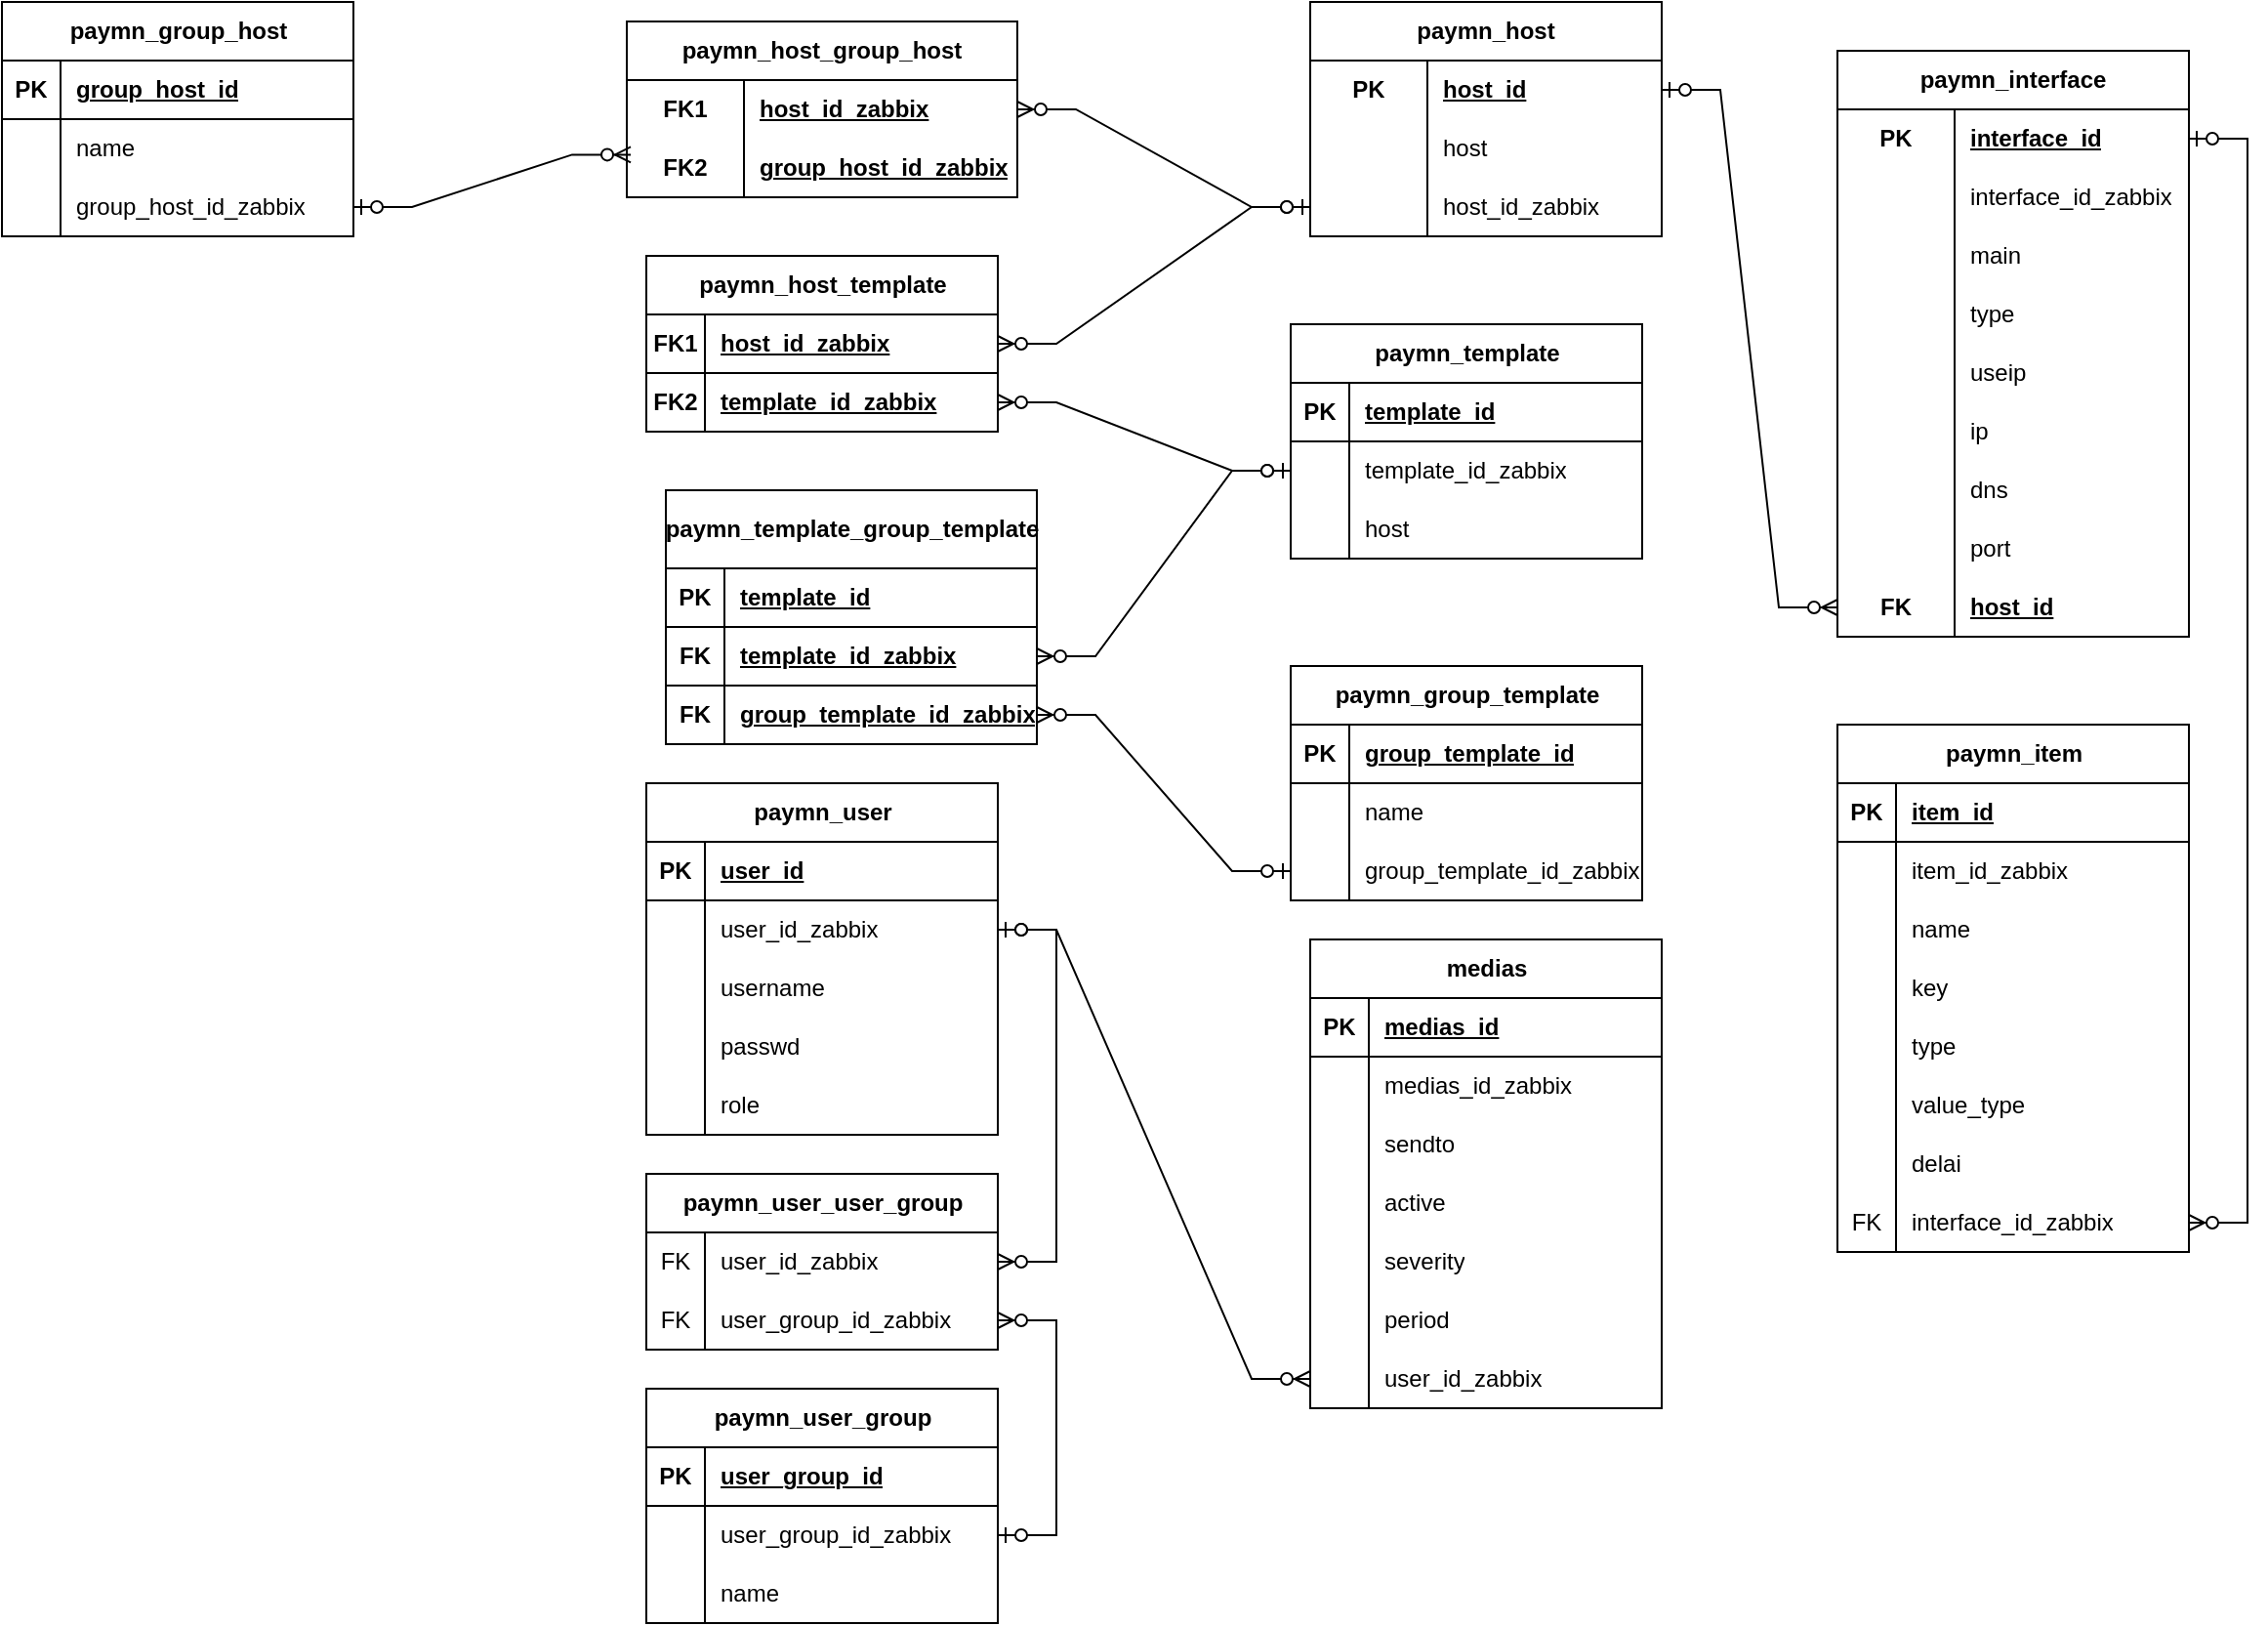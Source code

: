 <mxfile version="21.5.0" type="device" pages="2">
  <diagram name="Page-1" id="zut1d0UY-ooIrMwWRgOR">
    <mxGraphModel dx="2950" dy="966" grid="1" gridSize="10" guides="1" tooltips="1" connect="1" arrows="1" fold="1" page="1" pageScale="1" pageWidth="850" pageHeight="1100" math="0" shadow="0">
      <root>
        <mxCell id="0" />
        <mxCell id="1" parent="0" />
        <mxCell id="DwhqXzf5RkGLo6Kee-Wj-1" value="paymn_host" style="shape=table;startSize=30;container=1;collapsible=1;childLayout=tableLayout;fixedRows=1;rowLines=0;fontStyle=1;align=center;resizeLast=1;html=1;whiteSpace=wrap;" vertex="1" parent="1">
          <mxGeometry x="480" width="180" height="120" as="geometry" />
        </mxCell>
        <mxCell id="DwhqXzf5RkGLo6Kee-Wj-2" value="" style="shape=tableRow;horizontal=0;startSize=0;swimlaneHead=0;swimlaneBody=0;fillColor=none;collapsible=0;dropTarget=0;points=[[0,0.5],[1,0.5]];portConstraint=eastwest;top=0;left=0;right=0;bottom=0;html=1;" vertex="1" parent="DwhqXzf5RkGLo6Kee-Wj-1">
          <mxGeometry y="30" width="180" height="30" as="geometry" />
        </mxCell>
        <mxCell id="DwhqXzf5RkGLo6Kee-Wj-3" value="PK" style="shape=partialRectangle;connectable=0;fillColor=none;top=0;left=0;bottom=0;right=0;fontStyle=1;overflow=hidden;html=1;whiteSpace=wrap;" vertex="1" parent="DwhqXzf5RkGLo6Kee-Wj-2">
          <mxGeometry width="60" height="30" as="geometry">
            <mxRectangle width="60" height="30" as="alternateBounds" />
          </mxGeometry>
        </mxCell>
        <mxCell id="DwhqXzf5RkGLo6Kee-Wj-4" value="host_id" style="shape=partialRectangle;connectable=0;fillColor=none;top=0;left=0;bottom=0;right=0;align=left;spacingLeft=6;fontStyle=5;overflow=hidden;html=1;whiteSpace=wrap;" vertex="1" parent="DwhqXzf5RkGLo6Kee-Wj-2">
          <mxGeometry x="60" width="120" height="30" as="geometry">
            <mxRectangle width="120" height="30" as="alternateBounds" />
          </mxGeometry>
        </mxCell>
        <mxCell id="DwhqXzf5RkGLo6Kee-Wj-8" value="" style="shape=tableRow;horizontal=0;startSize=0;swimlaneHead=0;swimlaneBody=0;fillColor=none;collapsible=0;dropTarget=0;points=[[0,0.5],[1,0.5]];portConstraint=eastwest;top=0;left=0;right=0;bottom=0;html=1;" vertex="1" parent="DwhqXzf5RkGLo6Kee-Wj-1">
          <mxGeometry y="60" width="180" height="30" as="geometry" />
        </mxCell>
        <mxCell id="DwhqXzf5RkGLo6Kee-Wj-9" value="" style="shape=partialRectangle;connectable=0;fillColor=none;top=0;left=0;bottom=0;right=0;editable=1;overflow=hidden;html=1;whiteSpace=wrap;" vertex="1" parent="DwhqXzf5RkGLo6Kee-Wj-8">
          <mxGeometry width="60" height="30" as="geometry">
            <mxRectangle width="60" height="30" as="alternateBounds" />
          </mxGeometry>
        </mxCell>
        <mxCell id="DwhqXzf5RkGLo6Kee-Wj-10" value="host" style="shape=partialRectangle;connectable=0;fillColor=none;top=0;left=0;bottom=0;right=0;align=left;spacingLeft=6;overflow=hidden;html=1;whiteSpace=wrap;" vertex="1" parent="DwhqXzf5RkGLo6Kee-Wj-8">
          <mxGeometry x="60" width="120" height="30" as="geometry">
            <mxRectangle width="120" height="30" as="alternateBounds" />
          </mxGeometry>
        </mxCell>
        <mxCell id="DwhqXzf5RkGLo6Kee-Wj-11" value="" style="shape=tableRow;horizontal=0;startSize=0;swimlaneHead=0;swimlaneBody=0;fillColor=none;collapsible=0;dropTarget=0;points=[[0,0.5],[1,0.5]];portConstraint=eastwest;top=0;left=0;right=0;bottom=0;html=1;" vertex="1" parent="DwhqXzf5RkGLo6Kee-Wj-1">
          <mxGeometry y="90" width="180" height="30" as="geometry" />
        </mxCell>
        <mxCell id="DwhqXzf5RkGLo6Kee-Wj-12" value="" style="shape=partialRectangle;connectable=0;fillColor=none;top=0;left=0;bottom=0;right=0;editable=1;overflow=hidden;html=1;whiteSpace=wrap;" vertex="1" parent="DwhqXzf5RkGLo6Kee-Wj-11">
          <mxGeometry width="60" height="30" as="geometry">
            <mxRectangle width="60" height="30" as="alternateBounds" />
          </mxGeometry>
        </mxCell>
        <mxCell id="DwhqXzf5RkGLo6Kee-Wj-13" value="host_id_zabbix" style="shape=partialRectangle;connectable=0;fillColor=none;top=0;left=0;bottom=0;right=0;align=left;spacingLeft=6;overflow=hidden;html=1;whiteSpace=wrap;" vertex="1" parent="DwhqXzf5RkGLo6Kee-Wj-11">
          <mxGeometry x="60" width="120" height="30" as="geometry">
            <mxRectangle width="120" height="30" as="alternateBounds" />
          </mxGeometry>
        </mxCell>
        <mxCell id="DwhqXzf5RkGLo6Kee-Wj-17" value="paymn_group_host" style="shape=table;startSize=30;container=1;collapsible=1;childLayout=tableLayout;fixedRows=1;rowLines=0;fontStyle=1;align=center;resizeLast=1;html=1;" vertex="1" parent="1">
          <mxGeometry x="-190" width="180" height="120" as="geometry" />
        </mxCell>
        <mxCell id="DwhqXzf5RkGLo6Kee-Wj-18" value="" style="shape=tableRow;horizontal=0;startSize=0;swimlaneHead=0;swimlaneBody=0;fillColor=none;collapsible=0;dropTarget=0;points=[[0,0.5],[1,0.5]];portConstraint=eastwest;top=0;left=0;right=0;bottom=1;" vertex="1" parent="DwhqXzf5RkGLo6Kee-Wj-17">
          <mxGeometry y="30" width="180" height="30" as="geometry" />
        </mxCell>
        <mxCell id="DwhqXzf5RkGLo6Kee-Wj-19" value="PK" style="shape=partialRectangle;connectable=0;fillColor=none;top=0;left=0;bottom=0;right=0;fontStyle=1;overflow=hidden;whiteSpace=wrap;html=1;" vertex="1" parent="DwhqXzf5RkGLo6Kee-Wj-18">
          <mxGeometry width="30" height="30" as="geometry">
            <mxRectangle width="30" height="30" as="alternateBounds" />
          </mxGeometry>
        </mxCell>
        <mxCell id="DwhqXzf5RkGLo6Kee-Wj-20" value="group_host_id" style="shape=partialRectangle;connectable=0;fillColor=none;top=0;left=0;bottom=0;right=0;align=left;spacingLeft=6;fontStyle=5;overflow=hidden;whiteSpace=wrap;html=1;" vertex="1" parent="DwhqXzf5RkGLo6Kee-Wj-18">
          <mxGeometry x="30" width="150" height="30" as="geometry">
            <mxRectangle width="150" height="30" as="alternateBounds" />
          </mxGeometry>
        </mxCell>
        <mxCell id="DwhqXzf5RkGLo6Kee-Wj-21" value="" style="shape=tableRow;horizontal=0;startSize=0;swimlaneHead=0;swimlaneBody=0;fillColor=none;collapsible=0;dropTarget=0;points=[[0,0.5],[1,0.5]];portConstraint=eastwest;top=0;left=0;right=0;bottom=0;" vertex="1" parent="DwhqXzf5RkGLo6Kee-Wj-17">
          <mxGeometry y="60" width="180" height="30" as="geometry" />
        </mxCell>
        <mxCell id="DwhqXzf5RkGLo6Kee-Wj-22" value="" style="shape=partialRectangle;connectable=0;fillColor=none;top=0;left=0;bottom=0;right=0;editable=1;overflow=hidden;whiteSpace=wrap;html=1;" vertex="1" parent="DwhqXzf5RkGLo6Kee-Wj-21">
          <mxGeometry width="30" height="30" as="geometry">
            <mxRectangle width="30" height="30" as="alternateBounds" />
          </mxGeometry>
        </mxCell>
        <mxCell id="DwhqXzf5RkGLo6Kee-Wj-23" value="name" style="shape=partialRectangle;connectable=0;fillColor=none;top=0;left=0;bottom=0;right=0;align=left;spacingLeft=6;overflow=hidden;whiteSpace=wrap;html=1;" vertex="1" parent="DwhqXzf5RkGLo6Kee-Wj-21">
          <mxGeometry x="30" width="150" height="30" as="geometry">
            <mxRectangle width="150" height="30" as="alternateBounds" />
          </mxGeometry>
        </mxCell>
        <mxCell id="DwhqXzf5RkGLo6Kee-Wj-24" value="" style="shape=tableRow;horizontal=0;startSize=0;swimlaneHead=0;swimlaneBody=0;fillColor=none;collapsible=0;dropTarget=0;points=[[0,0.5],[1,0.5]];portConstraint=eastwest;top=0;left=0;right=0;bottom=0;" vertex="1" parent="DwhqXzf5RkGLo6Kee-Wj-17">
          <mxGeometry y="90" width="180" height="30" as="geometry" />
        </mxCell>
        <mxCell id="DwhqXzf5RkGLo6Kee-Wj-25" value="" style="shape=partialRectangle;connectable=0;fillColor=none;top=0;left=0;bottom=0;right=0;editable=1;overflow=hidden;whiteSpace=wrap;html=1;" vertex="1" parent="DwhqXzf5RkGLo6Kee-Wj-24">
          <mxGeometry width="30" height="30" as="geometry">
            <mxRectangle width="30" height="30" as="alternateBounds" />
          </mxGeometry>
        </mxCell>
        <mxCell id="DwhqXzf5RkGLo6Kee-Wj-26" value="group_host_id_zabbix" style="shape=partialRectangle;connectable=0;fillColor=none;top=0;left=0;bottom=0;right=0;align=left;spacingLeft=6;overflow=hidden;whiteSpace=wrap;html=1;" vertex="1" parent="DwhqXzf5RkGLo6Kee-Wj-24">
          <mxGeometry x="30" width="150" height="30" as="geometry">
            <mxRectangle width="150" height="30" as="alternateBounds" />
          </mxGeometry>
        </mxCell>
        <mxCell id="DwhqXzf5RkGLo6Kee-Wj-30" value="paymn_host_group_host" style="shape=table;startSize=30;container=1;collapsible=1;childLayout=tableLayout;fixedRows=1;rowLines=0;fontStyle=1;align=center;resizeLast=1;html=1;whiteSpace=wrap;" vertex="1" parent="1">
          <mxGeometry x="130" y="10" width="200" height="90" as="geometry" />
        </mxCell>
        <mxCell id="DwhqXzf5RkGLo6Kee-Wj-31" value="" style="shape=tableRow;horizontal=0;startSize=0;swimlaneHead=0;swimlaneBody=0;fillColor=none;collapsible=0;dropTarget=0;points=[[0,0.5],[1,0.5]];portConstraint=eastwest;top=0;left=0;right=0;bottom=0;html=1;" vertex="1" parent="DwhqXzf5RkGLo6Kee-Wj-30">
          <mxGeometry y="30" width="200" height="30" as="geometry" />
        </mxCell>
        <mxCell id="DwhqXzf5RkGLo6Kee-Wj-32" value="FK1" style="shape=partialRectangle;connectable=0;fillColor=none;top=0;left=0;bottom=0;right=0;fontStyle=1;overflow=hidden;html=1;whiteSpace=wrap;" vertex="1" parent="DwhqXzf5RkGLo6Kee-Wj-31">
          <mxGeometry width="60" height="30" as="geometry">
            <mxRectangle width="60" height="30" as="alternateBounds" />
          </mxGeometry>
        </mxCell>
        <mxCell id="DwhqXzf5RkGLo6Kee-Wj-33" value="host_id_zabbix" style="shape=partialRectangle;connectable=0;fillColor=none;top=0;left=0;bottom=0;right=0;align=left;spacingLeft=6;fontStyle=5;overflow=hidden;html=1;whiteSpace=wrap;" vertex="1" parent="DwhqXzf5RkGLo6Kee-Wj-31">
          <mxGeometry x="60" width="140" height="30" as="geometry">
            <mxRectangle width="140" height="30" as="alternateBounds" />
          </mxGeometry>
        </mxCell>
        <mxCell id="DwhqXzf5RkGLo6Kee-Wj-34" value="" style="shape=tableRow;horizontal=0;startSize=0;swimlaneHead=0;swimlaneBody=0;fillColor=none;collapsible=0;dropTarget=0;points=[[0,0.5],[1,0.5]];portConstraint=eastwest;top=0;left=0;right=0;bottom=1;html=1;" vertex="1" parent="DwhqXzf5RkGLo6Kee-Wj-30">
          <mxGeometry y="60" width="200" height="30" as="geometry" />
        </mxCell>
        <mxCell id="DwhqXzf5RkGLo6Kee-Wj-35" value="FK2" style="shape=partialRectangle;connectable=0;fillColor=none;top=0;left=0;bottom=0;right=0;fontStyle=1;overflow=hidden;html=1;whiteSpace=wrap;" vertex="1" parent="DwhqXzf5RkGLo6Kee-Wj-34">
          <mxGeometry width="60" height="30" as="geometry">
            <mxRectangle width="60" height="30" as="alternateBounds" />
          </mxGeometry>
        </mxCell>
        <mxCell id="DwhqXzf5RkGLo6Kee-Wj-36" value="group_host_id_zabbix" style="shape=partialRectangle;connectable=0;fillColor=none;top=0;left=0;bottom=0;right=0;align=left;spacingLeft=6;fontStyle=5;overflow=hidden;html=1;whiteSpace=wrap;" vertex="1" parent="DwhqXzf5RkGLo6Kee-Wj-34">
          <mxGeometry x="60" width="140" height="30" as="geometry">
            <mxRectangle width="140" height="30" as="alternateBounds" />
          </mxGeometry>
        </mxCell>
        <mxCell id="DwhqXzf5RkGLo6Kee-Wj-43" value="" style="edgeStyle=entityRelationEdgeStyle;fontSize=12;html=1;endArrow=ERzeroToMany;startArrow=ERzeroToOne;rounded=0;entryX=0.01;entryY=0.273;entryDx=0;entryDy=0;exitX=1;exitY=0.5;exitDx=0;exitDy=0;entryPerimeter=0;" edge="1" parent="1" source="DwhqXzf5RkGLo6Kee-Wj-24" target="DwhqXzf5RkGLo6Kee-Wj-34">
          <mxGeometry width="100" height="100" relative="1" as="geometry">
            <mxPoint x="10" y="40" as="sourcePoint" />
            <mxPoint x="110" y="-60" as="targetPoint" />
            <Array as="points">
              <mxPoint x="40" y="80" />
            </Array>
          </mxGeometry>
        </mxCell>
        <mxCell id="DwhqXzf5RkGLo6Kee-Wj-44" value="" style="edgeStyle=entityRelationEdgeStyle;fontSize=12;html=1;endArrow=ERzeroToMany;startArrow=ERzeroToOne;rounded=0;entryX=1;entryY=0.5;entryDx=0;entryDy=0;" edge="1" parent="1" source="DwhqXzf5RkGLo6Kee-Wj-11" target="DwhqXzf5RkGLo6Kee-Wj-31">
          <mxGeometry width="100" height="100" relative="1" as="geometry">
            <mxPoint x="250" y="250" as="sourcePoint" />
            <mxPoint x="350" y="150" as="targetPoint" />
          </mxGeometry>
        </mxCell>
        <mxCell id="CUDWJuZWXRyVIcRZ-8uz-1" value="paymn_host_template" style="shape=table;startSize=30;container=1;collapsible=1;childLayout=tableLayout;fixedRows=1;rowLines=0;fontStyle=1;align=center;resizeLast=1;html=1;" vertex="1" parent="1">
          <mxGeometry x="140" y="130" width="180" height="90" as="geometry" />
        </mxCell>
        <mxCell id="CUDWJuZWXRyVIcRZ-8uz-2" value="" style="shape=tableRow;horizontal=0;startSize=0;swimlaneHead=0;swimlaneBody=0;fillColor=none;collapsible=0;dropTarget=0;points=[[0,0.5],[1,0.5]];portConstraint=eastwest;top=0;left=0;right=0;bottom=1;" vertex="1" parent="CUDWJuZWXRyVIcRZ-8uz-1">
          <mxGeometry y="30" width="180" height="30" as="geometry" />
        </mxCell>
        <mxCell id="CUDWJuZWXRyVIcRZ-8uz-3" value="FK1" style="shape=partialRectangle;connectable=0;fillColor=none;top=0;left=0;bottom=0;right=0;fontStyle=1;overflow=hidden;whiteSpace=wrap;html=1;" vertex="1" parent="CUDWJuZWXRyVIcRZ-8uz-2">
          <mxGeometry width="30" height="30" as="geometry">
            <mxRectangle width="30" height="30" as="alternateBounds" />
          </mxGeometry>
        </mxCell>
        <mxCell id="CUDWJuZWXRyVIcRZ-8uz-4" value="host_id_zabbix" style="shape=partialRectangle;connectable=0;fillColor=none;top=0;left=0;bottom=0;right=0;align=left;spacingLeft=6;fontStyle=5;overflow=hidden;whiteSpace=wrap;html=1;" vertex="1" parent="CUDWJuZWXRyVIcRZ-8uz-2">
          <mxGeometry x="30" width="150" height="30" as="geometry">
            <mxRectangle width="150" height="30" as="alternateBounds" />
          </mxGeometry>
        </mxCell>
        <mxCell id="CUDWJuZWXRyVIcRZ-8uz-14" value="" style="shape=tableRow;horizontal=0;startSize=0;swimlaneHead=0;swimlaneBody=0;fillColor=none;collapsible=0;dropTarget=0;points=[[0,0.5],[1,0.5]];portConstraint=eastwest;top=0;left=0;right=0;bottom=1;" vertex="1" parent="CUDWJuZWXRyVIcRZ-8uz-1">
          <mxGeometry y="60" width="180" height="30" as="geometry" />
        </mxCell>
        <mxCell id="CUDWJuZWXRyVIcRZ-8uz-15" value="FK2" style="shape=partialRectangle;connectable=0;fillColor=none;top=0;left=0;bottom=0;right=0;fontStyle=1;overflow=hidden;whiteSpace=wrap;html=1;" vertex="1" parent="CUDWJuZWXRyVIcRZ-8uz-14">
          <mxGeometry width="30" height="30" as="geometry">
            <mxRectangle width="30" height="30" as="alternateBounds" />
          </mxGeometry>
        </mxCell>
        <mxCell id="CUDWJuZWXRyVIcRZ-8uz-16" value="template_id_zabbix" style="shape=partialRectangle;connectable=0;fillColor=none;top=0;left=0;bottom=0;right=0;align=left;spacingLeft=6;fontStyle=5;overflow=hidden;whiteSpace=wrap;html=1;" vertex="1" parent="CUDWJuZWXRyVIcRZ-8uz-14">
          <mxGeometry x="30" width="150" height="30" as="geometry">
            <mxRectangle width="150" height="30" as="alternateBounds" />
          </mxGeometry>
        </mxCell>
        <mxCell id="CUDWJuZWXRyVIcRZ-8uz-17" value="paymn_template" style="shape=table;startSize=30;container=1;collapsible=1;childLayout=tableLayout;fixedRows=1;rowLines=0;fontStyle=1;align=center;resizeLast=1;html=1;" vertex="1" parent="1">
          <mxGeometry x="470" y="165" width="180" height="120" as="geometry" />
        </mxCell>
        <mxCell id="CUDWJuZWXRyVIcRZ-8uz-18" value="" style="shape=tableRow;horizontal=0;startSize=0;swimlaneHead=0;swimlaneBody=0;fillColor=none;collapsible=0;dropTarget=0;points=[[0,0.5],[1,0.5]];portConstraint=eastwest;top=0;left=0;right=0;bottom=1;" vertex="1" parent="CUDWJuZWXRyVIcRZ-8uz-17">
          <mxGeometry y="30" width="180" height="30" as="geometry" />
        </mxCell>
        <mxCell id="CUDWJuZWXRyVIcRZ-8uz-19" value="PK" style="shape=partialRectangle;connectable=0;fillColor=none;top=0;left=0;bottom=0;right=0;fontStyle=1;overflow=hidden;whiteSpace=wrap;html=1;" vertex="1" parent="CUDWJuZWXRyVIcRZ-8uz-18">
          <mxGeometry width="30" height="30" as="geometry">
            <mxRectangle width="30" height="30" as="alternateBounds" />
          </mxGeometry>
        </mxCell>
        <mxCell id="CUDWJuZWXRyVIcRZ-8uz-20" value="template_id" style="shape=partialRectangle;connectable=0;fillColor=none;top=0;left=0;bottom=0;right=0;align=left;spacingLeft=6;fontStyle=5;overflow=hidden;whiteSpace=wrap;html=1;" vertex="1" parent="CUDWJuZWXRyVIcRZ-8uz-18">
          <mxGeometry x="30" width="150" height="30" as="geometry">
            <mxRectangle width="150" height="30" as="alternateBounds" />
          </mxGeometry>
        </mxCell>
        <mxCell id="CUDWJuZWXRyVIcRZ-8uz-21" value="" style="shape=tableRow;horizontal=0;startSize=0;swimlaneHead=0;swimlaneBody=0;fillColor=none;collapsible=0;dropTarget=0;points=[[0,0.5],[1,0.5]];portConstraint=eastwest;top=0;left=0;right=0;bottom=0;" vertex="1" parent="CUDWJuZWXRyVIcRZ-8uz-17">
          <mxGeometry y="60" width="180" height="30" as="geometry" />
        </mxCell>
        <mxCell id="CUDWJuZWXRyVIcRZ-8uz-22" value="" style="shape=partialRectangle;connectable=0;fillColor=none;top=0;left=0;bottom=0;right=0;editable=1;overflow=hidden;whiteSpace=wrap;html=1;" vertex="1" parent="CUDWJuZWXRyVIcRZ-8uz-21">
          <mxGeometry width="30" height="30" as="geometry">
            <mxRectangle width="30" height="30" as="alternateBounds" />
          </mxGeometry>
        </mxCell>
        <mxCell id="CUDWJuZWXRyVIcRZ-8uz-23" value="template_id_zabbix" style="shape=partialRectangle;connectable=0;fillColor=none;top=0;left=0;bottom=0;right=0;align=left;spacingLeft=6;overflow=hidden;whiteSpace=wrap;html=1;" vertex="1" parent="CUDWJuZWXRyVIcRZ-8uz-21">
          <mxGeometry x="30" width="150" height="30" as="geometry">
            <mxRectangle width="150" height="30" as="alternateBounds" />
          </mxGeometry>
        </mxCell>
        <mxCell id="CUDWJuZWXRyVIcRZ-8uz-24" value="" style="shape=tableRow;horizontal=0;startSize=0;swimlaneHead=0;swimlaneBody=0;fillColor=none;collapsible=0;dropTarget=0;points=[[0,0.5],[1,0.5]];portConstraint=eastwest;top=0;left=0;right=0;bottom=0;" vertex="1" parent="CUDWJuZWXRyVIcRZ-8uz-17">
          <mxGeometry y="90" width="180" height="30" as="geometry" />
        </mxCell>
        <mxCell id="CUDWJuZWXRyVIcRZ-8uz-25" value="" style="shape=partialRectangle;connectable=0;fillColor=none;top=0;left=0;bottom=0;right=0;editable=1;overflow=hidden;whiteSpace=wrap;html=1;" vertex="1" parent="CUDWJuZWXRyVIcRZ-8uz-24">
          <mxGeometry width="30" height="30" as="geometry">
            <mxRectangle width="30" height="30" as="alternateBounds" />
          </mxGeometry>
        </mxCell>
        <mxCell id="CUDWJuZWXRyVIcRZ-8uz-26" value="host" style="shape=partialRectangle;connectable=0;fillColor=none;top=0;left=0;bottom=0;right=0;align=left;spacingLeft=6;overflow=hidden;whiteSpace=wrap;html=1;" vertex="1" parent="CUDWJuZWXRyVIcRZ-8uz-24">
          <mxGeometry x="30" width="150" height="30" as="geometry">
            <mxRectangle width="150" height="30" as="alternateBounds" />
          </mxGeometry>
        </mxCell>
        <mxCell id="CUDWJuZWXRyVIcRZ-8uz-30" value="" style="edgeStyle=entityRelationEdgeStyle;fontSize=12;html=1;endArrow=ERzeroToMany;startArrow=ERzeroToOne;rounded=0;" edge="1" parent="1" source="DwhqXzf5RkGLo6Kee-Wj-11" target="CUDWJuZWXRyVIcRZ-8uz-2">
          <mxGeometry width="100" height="100" relative="1" as="geometry">
            <mxPoint x="345" y="190.0" as="sourcePoint" />
            <mxPoint x="505" y="120.0" as="targetPoint" />
          </mxGeometry>
        </mxCell>
        <mxCell id="CUDWJuZWXRyVIcRZ-8uz-31" value="" style="edgeStyle=entityRelationEdgeStyle;fontSize=12;html=1;endArrow=ERzeroToMany;startArrow=ERzeroToOne;rounded=0;exitX=0;exitY=0.5;exitDx=0;exitDy=0;" edge="1" parent="1" source="CUDWJuZWXRyVIcRZ-8uz-21" target="CUDWJuZWXRyVIcRZ-8uz-14">
          <mxGeometry width="100" height="100" relative="1" as="geometry">
            <mxPoint x="330" y="200.0" as="sourcePoint" />
            <mxPoint x="480" y="235" as="targetPoint" />
          </mxGeometry>
        </mxCell>
        <mxCell id="CUDWJuZWXRyVIcRZ-8uz-32" value="paymn_template_group_template" style="shape=table;startSize=40;container=1;collapsible=1;childLayout=tableLayout;fixedRows=1;rowLines=0;fontStyle=1;align=center;resizeLast=1;html=1;" vertex="1" parent="1">
          <mxGeometry x="150" y="250" width="190" height="130" as="geometry" />
        </mxCell>
        <mxCell id="CUDWJuZWXRyVIcRZ-8uz-33" value="" style="shape=tableRow;horizontal=0;startSize=0;swimlaneHead=0;swimlaneBody=0;fillColor=none;collapsible=0;dropTarget=0;points=[[0,0.5],[1,0.5]];portConstraint=eastwest;top=0;left=0;right=0;bottom=1;" vertex="1" parent="CUDWJuZWXRyVIcRZ-8uz-32">
          <mxGeometry y="40" width="190" height="30" as="geometry" />
        </mxCell>
        <mxCell id="CUDWJuZWXRyVIcRZ-8uz-34" value="PK" style="shape=partialRectangle;connectable=0;fillColor=none;top=0;left=0;bottom=0;right=0;fontStyle=1;overflow=hidden;whiteSpace=wrap;html=1;" vertex="1" parent="CUDWJuZWXRyVIcRZ-8uz-33">
          <mxGeometry width="30" height="30" as="geometry">
            <mxRectangle width="30" height="30" as="alternateBounds" />
          </mxGeometry>
        </mxCell>
        <mxCell id="CUDWJuZWXRyVIcRZ-8uz-35" value="template_id" style="shape=partialRectangle;connectable=0;fillColor=none;top=0;left=0;bottom=0;right=0;align=left;spacingLeft=6;fontStyle=5;overflow=hidden;whiteSpace=wrap;html=1;" vertex="1" parent="CUDWJuZWXRyVIcRZ-8uz-33">
          <mxGeometry x="30" width="160" height="30" as="geometry">
            <mxRectangle width="160" height="30" as="alternateBounds" />
          </mxGeometry>
        </mxCell>
        <mxCell id="CUDWJuZWXRyVIcRZ-8uz-49" value="" style="shape=tableRow;horizontal=0;startSize=0;swimlaneHead=0;swimlaneBody=0;fillColor=none;collapsible=0;dropTarget=0;points=[[0,0.5],[1,0.5]];portConstraint=eastwest;top=0;left=0;right=0;bottom=1;" vertex="1" parent="CUDWJuZWXRyVIcRZ-8uz-32">
          <mxGeometry y="70" width="190" height="30" as="geometry" />
        </mxCell>
        <mxCell id="CUDWJuZWXRyVIcRZ-8uz-50" value="FK" style="shape=partialRectangle;connectable=0;fillColor=none;top=0;left=0;bottom=0;right=0;fontStyle=1;overflow=hidden;whiteSpace=wrap;html=1;" vertex="1" parent="CUDWJuZWXRyVIcRZ-8uz-49">
          <mxGeometry width="30" height="30" as="geometry">
            <mxRectangle width="30" height="30" as="alternateBounds" />
          </mxGeometry>
        </mxCell>
        <mxCell id="CUDWJuZWXRyVIcRZ-8uz-51" value="template_id_zabbix" style="shape=partialRectangle;connectable=0;fillColor=none;top=0;left=0;bottom=0;right=0;align=left;spacingLeft=6;fontStyle=5;overflow=hidden;whiteSpace=wrap;html=1;" vertex="1" parent="CUDWJuZWXRyVIcRZ-8uz-49">
          <mxGeometry x="30" width="160" height="30" as="geometry">
            <mxRectangle width="160" height="30" as="alternateBounds" />
          </mxGeometry>
        </mxCell>
        <mxCell id="CUDWJuZWXRyVIcRZ-8uz-52" value="" style="shape=tableRow;horizontal=0;startSize=0;swimlaneHead=0;swimlaneBody=0;fillColor=none;collapsible=0;dropTarget=0;points=[[0,0.5],[1,0.5]];portConstraint=eastwest;top=0;left=0;right=0;bottom=1;" vertex="1" parent="CUDWJuZWXRyVIcRZ-8uz-32">
          <mxGeometry y="100" width="190" height="30" as="geometry" />
        </mxCell>
        <mxCell id="CUDWJuZWXRyVIcRZ-8uz-53" value="FK" style="shape=partialRectangle;connectable=0;fillColor=none;top=0;left=0;bottom=0;right=0;fontStyle=1;overflow=hidden;whiteSpace=wrap;html=1;" vertex="1" parent="CUDWJuZWXRyVIcRZ-8uz-52">
          <mxGeometry width="30" height="30" as="geometry">
            <mxRectangle width="30" height="30" as="alternateBounds" />
          </mxGeometry>
        </mxCell>
        <mxCell id="CUDWJuZWXRyVIcRZ-8uz-54" value="group_template_id_zabbix" style="shape=partialRectangle;connectable=0;fillColor=none;top=0;left=0;bottom=0;right=0;align=left;spacingLeft=6;fontStyle=5;overflow=hidden;whiteSpace=wrap;html=1;" vertex="1" parent="CUDWJuZWXRyVIcRZ-8uz-52">
          <mxGeometry x="30" width="160" height="30" as="geometry">
            <mxRectangle width="160" height="30" as="alternateBounds" />
          </mxGeometry>
        </mxCell>
        <mxCell id="CUDWJuZWXRyVIcRZ-8uz-55" value="paymn_group_template" style="shape=table;startSize=30;container=1;collapsible=1;childLayout=tableLayout;fixedRows=1;rowLines=0;fontStyle=1;align=center;resizeLast=1;html=1;" vertex="1" parent="1">
          <mxGeometry x="470" y="340" width="180" height="120" as="geometry" />
        </mxCell>
        <mxCell id="CUDWJuZWXRyVIcRZ-8uz-56" value="" style="shape=tableRow;horizontal=0;startSize=0;swimlaneHead=0;swimlaneBody=0;fillColor=none;collapsible=0;dropTarget=0;points=[[0,0.5],[1,0.5]];portConstraint=eastwest;top=0;left=0;right=0;bottom=1;" vertex="1" parent="CUDWJuZWXRyVIcRZ-8uz-55">
          <mxGeometry y="30" width="180" height="30" as="geometry" />
        </mxCell>
        <mxCell id="CUDWJuZWXRyVIcRZ-8uz-57" value="PK" style="shape=partialRectangle;connectable=0;fillColor=none;top=0;left=0;bottom=0;right=0;fontStyle=1;overflow=hidden;whiteSpace=wrap;html=1;" vertex="1" parent="CUDWJuZWXRyVIcRZ-8uz-56">
          <mxGeometry width="30" height="30" as="geometry">
            <mxRectangle width="30" height="30" as="alternateBounds" />
          </mxGeometry>
        </mxCell>
        <mxCell id="CUDWJuZWXRyVIcRZ-8uz-58" value="group_template_id" style="shape=partialRectangle;connectable=0;fillColor=none;top=0;left=0;bottom=0;right=0;align=left;spacingLeft=6;fontStyle=5;overflow=hidden;whiteSpace=wrap;html=1;" vertex="1" parent="CUDWJuZWXRyVIcRZ-8uz-56">
          <mxGeometry x="30" width="150" height="30" as="geometry">
            <mxRectangle width="150" height="30" as="alternateBounds" />
          </mxGeometry>
        </mxCell>
        <mxCell id="CUDWJuZWXRyVIcRZ-8uz-59" value="" style="shape=tableRow;horizontal=0;startSize=0;swimlaneHead=0;swimlaneBody=0;fillColor=none;collapsible=0;dropTarget=0;points=[[0,0.5],[1,0.5]];portConstraint=eastwest;top=0;left=0;right=0;bottom=0;" vertex="1" parent="CUDWJuZWXRyVIcRZ-8uz-55">
          <mxGeometry y="60" width="180" height="30" as="geometry" />
        </mxCell>
        <mxCell id="CUDWJuZWXRyVIcRZ-8uz-60" value="" style="shape=partialRectangle;connectable=0;fillColor=none;top=0;left=0;bottom=0;right=0;editable=1;overflow=hidden;whiteSpace=wrap;html=1;" vertex="1" parent="CUDWJuZWXRyVIcRZ-8uz-59">
          <mxGeometry width="30" height="30" as="geometry">
            <mxRectangle width="30" height="30" as="alternateBounds" />
          </mxGeometry>
        </mxCell>
        <mxCell id="CUDWJuZWXRyVIcRZ-8uz-61" value="name" style="shape=partialRectangle;connectable=0;fillColor=none;top=0;left=0;bottom=0;right=0;align=left;spacingLeft=6;overflow=hidden;whiteSpace=wrap;html=1;" vertex="1" parent="CUDWJuZWXRyVIcRZ-8uz-59">
          <mxGeometry x="30" width="150" height="30" as="geometry">
            <mxRectangle width="150" height="30" as="alternateBounds" />
          </mxGeometry>
        </mxCell>
        <mxCell id="CUDWJuZWXRyVIcRZ-8uz-62" value="" style="shape=tableRow;horizontal=0;startSize=0;swimlaneHead=0;swimlaneBody=0;fillColor=none;collapsible=0;dropTarget=0;points=[[0,0.5],[1,0.5]];portConstraint=eastwest;top=0;left=0;right=0;bottom=0;" vertex="1" parent="CUDWJuZWXRyVIcRZ-8uz-55">
          <mxGeometry y="90" width="180" height="30" as="geometry" />
        </mxCell>
        <mxCell id="CUDWJuZWXRyVIcRZ-8uz-63" value="" style="shape=partialRectangle;connectable=0;fillColor=none;top=0;left=0;bottom=0;right=0;editable=1;overflow=hidden;whiteSpace=wrap;html=1;" vertex="1" parent="CUDWJuZWXRyVIcRZ-8uz-62">
          <mxGeometry width="30" height="30" as="geometry">
            <mxRectangle width="30" height="30" as="alternateBounds" />
          </mxGeometry>
        </mxCell>
        <mxCell id="CUDWJuZWXRyVIcRZ-8uz-64" value="group_template_id_zabbix" style="shape=partialRectangle;connectable=0;fillColor=none;top=0;left=0;bottom=0;right=0;align=left;spacingLeft=6;overflow=hidden;whiteSpace=wrap;html=1;" vertex="1" parent="CUDWJuZWXRyVIcRZ-8uz-62">
          <mxGeometry x="30" width="150" height="30" as="geometry">
            <mxRectangle width="150" height="30" as="alternateBounds" />
          </mxGeometry>
        </mxCell>
        <mxCell id="CUDWJuZWXRyVIcRZ-8uz-68" value="" style="edgeStyle=entityRelationEdgeStyle;fontSize=12;html=1;endArrow=ERzeroToMany;startArrow=ERzeroToOne;rounded=0;exitX=0;exitY=0.5;exitDx=0;exitDy=0;" edge="1" parent="1" source="CUDWJuZWXRyVIcRZ-8uz-21" target="CUDWJuZWXRyVIcRZ-8uz-49">
          <mxGeometry width="100" height="100" relative="1" as="geometry">
            <mxPoint x="30" y="485" as="sourcePoint" />
            <mxPoint x="160" y="390" as="targetPoint" />
            <Array as="points">
              <mxPoint x="-65" y="420" />
            </Array>
          </mxGeometry>
        </mxCell>
        <mxCell id="CUDWJuZWXRyVIcRZ-8uz-69" value="" style="edgeStyle=entityRelationEdgeStyle;fontSize=12;html=1;endArrow=ERzeroToMany;startArrow=ERzeroToOne;rounded=0;" edge="1" parent="1" source="CUDWJuZWXRyVIcRZ-8uz-62" target="CUDWJuZWXRyVIcRZ-8uz-52">
          <mxGeometry width="100" height="100" relative="1" as="geometry">
            <mxPoint x="310" y="430" as="sourcePoint" />
            <mxPoint x="440" y="510" as="targetPoint" />
          </mxGeometry>
        </mxCell>
        <mxCell id="CUDWJuZWXRyVIcRZ-8uz-70" value="paymn_interface" style="shape=table;startSize=30;container=1;collapsible=1;childLayout=tableLayout;fixedRows=1;rowLines=0;fontStyle=1;align=center;resizeLast=1;html=1;whiteSpace=wrap;" vertex="1" parent="1">
          <mxGeometry x="750" y="25" width="180" height="300" as="geometry" />
        </mxCell>
        <mxCell id="CUDWJuZWXRyVIcRZ-8uz-71" value="" style="shape=tableRow;horizontal=0;startSize=0;swimlaneHead=0;swimlaneBody=0;fillColor=none;collapsible=0;dropTarget=0;points=[[0,0.5],[1,0.5]];portConstraint=eastwest;top=0;left=0;right=0;bottom=0;html=1;" vertex="1" parent="CUDWJuZWXRyVIcRZ-8uz-70">
          <mxGeometry y="30" width="180" height="30" as="geometry" />
        </mxCell>
        <mxCell id="CUDWJuZWXRyVIcRZ-8uz-72" value="PK" style="shape=partialRectangle;connectable=0;fillColor=none;top=0;left=0;bottom=0;right=0;fontStyle=1;overflow=hidden;html=1;whiteSpace=wrap;" vertex="1" parent="CUDWJuZWXRyVIcRZ-8uz-71">
          <mxGeometry width="60" height="30" as="geometry">
            <mxRectangle width="60" height="30" as="alternateBounds" />
          </mxGeometry>
        </mxCell>
        <mxCell id="CUDWJuZWXRyVIcRZ-8uz-73" value="interface_id" style="shape=partialRectangle;connectable=0;fillColor=none;top=0;left=0;bottom=0;right=0;align=left;spacingLeft=6;fontStyle=5;overflow=hidden;html=1;whiteSpace=wrap;" vertex="1" parent="CUDWJuZWXRyVIcRZ-8uz-71">
          <mxGeometry x="60" width="120" height="30" as="geometry">
            <mxRectangle width="120" height="30" as="alternateBounds" />
          </mxGeometry>
        </mxCell>
        <mxCell id="CUDWJuZWXRyVIcRZ-8uz-77" value="" style="shape=tableRow;horizontal=0;startSize=0;swimlaneHead=0;swimlaneBody=0;fillColor=none;collapsible=0;dropTarget=0;points=[[0,0.5],[1,0.5]];portConstraint=eastwest;top=0;left=0;right=0;bottom=0;html=1;" vertex="1" parent="CUDWJuZWXRyVIcRZ-8uz-70">
          <mxGeometry y="60" width="180" height="30" as="geometry" />
        </mxCell>
        <mxCell id="CUDWJuZWXRyVIcRZ-8uz-78" value="" style="shape=partialRectangle;connectable=0;fillColor=none;top=0;left=0;bottom=0;right=0;editable=1;overflow=hidden;html=1;whiteSpace=wrap;" vertex="1" parent="CUDWJuZWXRyVIcRZ-8uz-77">
          <mxGeometry width="60" height="30" as="geometry">
            <mxRectangle width="60" height="30" as="alternateBounds" />
          </mxGeometry>
        </mxCell>
        <mxCell id="CUDWJuZWXRyVIcRZ-8uz-79" value="interface_id_zabbix" style="shape=partialRectangle;connectable=0;fillColor=none;top=0;left=0;bottom=0;right=0;align=left;spacingLeft=6;overflow=hidden;html=1;whiteSpace=wrap;" vertex="1" parent="CUDWJuZWXRyVIcRZ-8uz-77">
          <mxGeometry x="60" width="120" height="30" as="geometry">
            <mxRectangle width="120" height="30" as="alternateBounds" />
          </mxGeometry>
        </mxCell>
        <mxCell id="CUDWJuZWXRyVIcRZ-8uz-80" value="" style="shape=tableRow;horizontal=0;startSize=0;swimlaneHead=0;swimlaneBody=0;fillColor=none;collapsible=0;dropTarget=0;points=[[0,0.5],[1,0.5]];portConstraint=eastwest;top=0;left=0;right=0;bottom=0;html=1;" vertex="1" parent="CUDWJuZWXRyVIcRZ-8uz-70">
          <mxGeometry y="90" width="180" height="30" as="geometry" />
        </mxCell>
        <mxCell id="CUDWJuZWXRyVIcRZ-8uz-81" value="" style="shape=partialRectangle;connectable=0;fillColor=none;top=0;left=0;bottom=0;right=0;editable=1;overflow=hidden;html=1;whiteSpace=wrap;" vertex="1" parent="CUDWJuZWXRyVIcRZ-8uz-80">
          <mxGeometry width="60" height="30" as="geometry">
            <mxRectangle width="60" height="30" as="alternateBounds" />
          </mxGeometry>
        </mxCell>
        <mxCell id="CUDWJuZWXRyVIcRZ-8uz-82" value="main" style="shape=partialRectangle;connectable=0;fillColor=none;top=0;left=0;bottom=0;right=0;align=left;spacingLeft=6;overflow=hidden;html=1;whiteSpace=wrap;" vertex="1" parent="CUDWJuZWXRyVIcRZ-8uz-80">
          <mxGeometry x="60" width="120" height="30" as="geometry">
            <mxRectangle width="120" height="30" as="alternateBounds" />
          </mxGeometry>
        </mxCell>
        <mxCell id="CUDWJuZWXRyVIcRZ-8uz-83" value="" style="shape=tableRow;horizontal=0;startSize=0;swimlaneHead=0;swimlaneBody=0;fillColor=none;collapsible=0;dropTarget=0;points=[[0,0.5],[1,0.5]];portConstraint=eastwest;top=0;left=0;right=0;bottom=0;html=1;" vertex="1" parent="CUDWJuZWXRyVIcRZ-8uz-70">
          <mxGeometry y="120" width="180" height="30" as="geometry" />
        </mxCell>
        <mxCell id="CUDWJuZWXRyVIcRZ-8uz-84" value="" style="shape=partialRectangle;connectable=0;fillColor=none;top=0;left=0;bottom=0;right=0;editable=1;overflow=hidden;html=1;whiteSpace=wrap;" vertex="1" parent="CUDWJuZWXRyVIcRZ-8uz-83">
          <mxGeometry width="60" height="30" as="geometry">
            <mxRectangle width="60" height="30" as="alternateBounds" />
          </mxGeometry>
        </mxCell>
        <mxCell id="CUDWJuZWXRyVIcRZ-8uz-85" value="type" style="shape=partialRectangle;connectable=0;fillColor=none;top=0;left=0;bottom=0;right=0;align=left;spacingLeft=6;overflow=hidden;html=1;whiteSpace=wrap;" vertex="1" parent="CUDWJuZWXRyVIcRZ-8uz-83">
          <mxGeometry x="60" width="120" height="30" as="geometry">
            <mxRectangle width="120" height="30" as="alternateBounds" />
          </mxGeometry>
        </mxCell>
        <mxCell id="CUDWJuZWXRyVIcRZ-8uz-86" value="" style="shape=tableRow;horizontal=0;startSize=0;swimlaneHead=0;swimlaneBody=0;fillColor=none;collapsible=0;dropTarget=0;points=[[0,0.5],[1,0.5]];portConstraint=eastwest;top=0;left=0;right=0;bottom=0;html=1;" vertex="1" parent="CUDWJuZWXRyVIcRZ-8uz-70">
          <mxGeometry y="150" width="180" height="30" as="geometry" />
        </mxCell>
        <mxCell id="CUDWJuZWXRyVIcRZ-8uz-87" value="" style="shape=partialRectangle;connectable=0;fillColor=none;top=0;left=0;bottom=0;right=0;editable=1;overflow=hidden;html=1;whiteSpace=wrap;" vertex="1" parent="CUDWJuZWXRyVIcRZ-8uz-86">
          <mxGeometry width="60" height="30" as="geometry">
            <mxRectangle width="60" height="30" as="alternateBounds" />
          </mxGeometry>
        </mxCell>
        <mxCell id="CUDWJuZWXRyVIcRZ-8uz-88" value="useip" style="shape=partialRectangle;connectable=0;fillColor=none;top=0;left=0;bottom=0;right=0;align=left;spacingLeft=6;overflow=hidden;html=1;whiteSpace=wrap;" vertex="1" parent="CUDWJuZWXRyVIcRZ-8uz-86">
          <mxGeometry x="60" width="120" height="30" as="geometry">
            <mxRectangle width="120" height="30" as="alternateBounds" />
          </mxGeometry>
        </mxCell>
        <mxCell id="CUDWJuZWXRyVIcRZ-8uz-89" value="" style="shape=tableRow;horizontal=0;startSize=0;swimlaneHead=0;swimlaneBody=0;fillColor=none;collapsible=0;dropTarget=0;points=[[0,0.5],[1,0.5]];portConstraint=eastwest;top=0;left=0;right=0;bottom=0;html=1;" vertex="1" parent="CUDWJuZWXRyVIcRZ-8uz-70">
          <mxGeometry y="180" width="180" height="30" as="geometry" />
        </mxCell>
        <mxCell id="CUDWJuZWXRyVIcRZ-8uz-90" value="" style="shape=partialRectangle;connectable=0;fillColor=none;top=0;left=0;bottom=0;right=0;editable=1;overflow=hidden;html=1;whiteSpace=wrap;" vertex="1" parent="CUDWJuZWXRyVIcRZ-8uz-89">
          <mxGeometry width="60" height="30" as="geometry">
            <mxRectangle width="60" height="30" as="alternateBounds" />
          </mxGeometry>
        </mxCell>
        <mxCell id="CUDWJuZWXRyVIcRZ-8uz-91" value="ip" style="shape=partialRectangle;connectable=0;fillColor=none;top=0;left=0;bottom=0;right=0;align=left;spacingLeft=6;overflow=hidden;html=1;whiteSpace=wrap;" vertex="1" parent="CUDWJuZWXRyVIcRZ-8uz-89">
          <mxGeometry x="60" width="120" height="30" as="geometry">
            <mxRectangle width="120" height="30" as="alternateBounds" />
          </mxGeometry>
        </mxCell>
        <mxCell id="CUDWJuZWXRyVIcRZ-8uz-92" value="" style="shape=tableRow;horizontal=0;startSize=0;swimlaneHead=0;swimlaneBody=0;fillColor=none;collapsible=0;dropTarget=0;points=[[0,0.5],[1,0.5]];portConstraint=eastwest;top=0;left=0;right=0;bottom=0;html=1;" vertex="1" parent="CUDWJuZWXRyVIcRZ-8uz-70">
          <mxGeometry y="210" width="180" height="30" as="geometry" />
        </mxCell>
        <mxCell id="CUDWJuZWXRyVIcRZ-8uz-93" value="" style="shape=partialRectangle;connectable=0;fillColor=none;top=0;left=0;bottom=0;right=0;editable=1;overflow=hidden;html=1;whiteSpace=wrap;" vertex="1" parent="CUDWJuZWXRyVIcRZ-8uz-92">
          <mxGeometry width="60" height="30" as="geometry">
            <mxRectangle width="60" height="30" as="alternateBounds" />
          </mxGeometry>
        </mxCell>
        <mxCell id="CUDWJuZWXRyVIcRZ-8uz-94" value="dns" style="shape=partialRectangle;connectable=0;fillColor=none;top=0;left=0;bottom=0;right=0;align=left;spacingLeft=6;overflow=hidden;html=1;whiteSpace=wrap;" vertex="1" parent="CUDWJuZWXRyVIcRZ-8uz-92">
          <mxGeometry x="60" width="120" height="30" as="geometry">
            <mxRectangle width="120" height="30" as="alternateBounds" />
          </mxGeometry>
        </mxCell>
        <mxCell id="CUDWJuZWXRyVIcRZ-8uz-95" value="" style="shape=tableRow;horizontal=0;startSize=0;swimlaneHead=0;swimlaneBody=0;fillColor=none;collapsible=0;dropTarget=0;points=[[0,0.5],[1,0.5]];portConstraint=eastwest;top=0;left=0;right=0;bottom=0;html=1;" vertex="1" parent="CUDWJuZWXRyVIcRZ-8uz-70">
          <mxGeometry y="240" width="180" height="30" as="geometry" />
        </mxCell>
        <mxCell id="CUDWJuZWXRyVIcRZ-8uz-96" value="" style="shape=partialRectangle;connectable=0;fillColor=none;top=0;left=0;bottom=0;right=0;editable=1;overflow=hidden;html=1;whiteSpace=wrap;" vertex="1" parent="CUDWJuZWXRyVIcRZ-8uz-95">
          <mxGeometry width="60" height="30" as="geometry">
            <mxRectangle width="60" height="30" as="alternateBounds" />
          </mxGeometry>
        </mxCell>
        <mxCell id="CUDWJuZWXRyVIcRZ-8uz-97" value="port" style="shape=partialRectangle;connectable=0;fillColor=none;top=0;left=0;bottom=0;right=0;align=left;spacingLeft=6;overflow=hidden;html=1;whiteSpace=wrap;" vertex="1" parent="CUDWJuZWXRyVIcRZ-8uz-95">
          <mxGeometry x="60" width="120" height="30" as="geometry">
            <mxRectangle width="120" height="30" as="alternateBounds" />
          </mxGeometry>
        </mxCell>
        <mxCell id="CUDWJuZWXRyVIcRZ-8uz-98" value="" style="shape=tableRow;horizontal=0;startSize=0;swimlaneHead=0;swimlaneBody=0;fillColor=none;collapsible=0;dropTarget=0;points=[[0,0.5],[1,0.5]];portConstraint=eastwest;top=0;left=0;right=0;bottom=0;html=1;" vertex="1" parent="CUDWJuZWXRyVIcRZ-8uz-70">
          <mxGeometry y="270" width="180" height="30" as="geometry" />
        </mxCell>
        <mxCell id="CUDWJuZWXRyVIcRZ-8uz-99" value="FK" style="shape=partialRectangle;connectable=0;fillColor=none;top=0;left=0;bottom=0;right=0;fontStyle=1;overflow=hidden;html=1;whiteSpace=wrap;" vertex="1" parent="CUDWJuZWXRyVIcRZ-8uz-98">
          <mxGeometry width="60" height="30" as="geometry">
            <mxRectangle width="60" height="30" as="alternateBounds" />
          </mxGeometry>
        </mxCell>
        <mxCell id="CUDWJuZWXRyVIcRZ-8uz-100" value="host_id" style="shape=partialRectangle;connectable=0;fillColor=none;top=0;left=0;bottom=0;right=0;align=left;spacingLeft=6;fontStyle=5;overflow=hidden;html=1;whiteSpace=wrap;" vertex="1" parent="CUDWJuZWXRyVIcRZ-8uz-98">
          <mxGeometry x="60" width="120" height="30" as="geometry">
            <mxRectangle width="120" height="30" as="alternateBounds" />
          </mxGeometry>
        </mxCell>
        <mxCell id="CUDWJuZWXRyVIcRZ-8uz-101" value="" style="edgeStyle=entityRelationEdgeStyle;fontSize=12;html=1;endArrow=ERzeroToMany;startArrow=ERzeroToOne;rounded=0;" edge="1" parent="1" source="DwhqXzf5RkGLo6Kee-Wj-2" target="CUDWJuZWXRyVIcRZ-8uz-98">
          <mxGeometry width="100" height="100" relative="1" as="geometry">
            <mxPoint x="780" y="465" as="sourcePoint" />
            <mxPoint x="690" y="200.0" as="targetPoint" />
          </mxGeometry>
        </mxCell>
        <mxCell id="CUDWJuZWXRyVIcRZ-8uz-103" value="paymn_item" style="shape=table;startSize=30;container=1;collapsible=1;childLayout=tableLayout;fixedRows=1;rowLines=0;fontStyle=1;align=center;resizeLast=1;html=1;" vertex="1" parent="1">
          <mxGeometry x="750" y="370" width="180" height="270" as="geometry" />
        </mxCell>
        <mxCell id="CUDWJuZWXRyVIcRZ-8uz-104" value="" style="shape=tableRow;horizontal=0;startSize=0;swimlaneHead=0;swimlaneBody=0;fillColor=none;collapsible=0;dropTarget=0;points=[[0,0.5],[1,0.5]];portConstraint=eastwest;top=0;left=0;right=0;bottom=1;" vertex="1" parent="CUDWJuZWXRyVIcRZ-8uz-103">
          <mxGeometry y="30" width="180" height="30" as="geometry" />
        </mxCell>
        <mxCell id="CUDWJuZWXRyVIcRZ-8uz-105" value="PK" style="shape=partialRectangle;connectable=0;fillColor=none;top=0;left=0;bottom=0;right=0;fontStyle=1;overflow=hidden;whiteSpace=wrap;html=1;" vertex="1" parent="CUDWJuZWXRyVIcRZ-8uz-104">
          <mxGeometry width="30" height="30" as="geometry">
            <mxRectangle width="30" height="30" as="alternateBounds" />
          </mxGeometry>
        </mxCell>
        <mxCell id="CUDWJuZWXRyVIcRZ-8uz-106" value="item_id" style="shape=partialRectangle;connectable=0;fillColor=none;top=0;left=0;bottom=0;right=0;align=left;spacingLeft=6;fontStyle=5;overflow=hidden;whiteSpace=wrap;html=1;" vertex="1" parent="CUDWJuZWXRyVIcRZ-8uz-104">
          <mxGeometry x="30" width="150" height="30" as="geometry">
            <mxRectangle width="150" height="30" as="alternateBounds" />
          </mxGeometry>
        </mxCell>
        <mxCell id="CUDWJuZWXRyVIcRZ-8uz-107" value="" style="shape=tableRow;horizontal=0;startSize=0;swimlaneHead=0;swimlaneBody=0;fillColor=none;collapsible=0;dropTarget=0;points=[[0,0.5],[1,0.5]];portConstraint=eastwest;top=0;left=0;right=0;bottom=0;" vertex="1" parent="CUDWJuZWXRyVIcRZ-8uz-103">
          <mxGeometry y="60" width="180" height="30" as="geometry" />
        </mxCell>
        <mxCell id="CUDWJuZWXRyVIcRZ-8uz-108" value="" style="shape=partialRectangle;connectable=0;fillColor=none;top=0;left=0;bottom=0;right=0;editable=1;overflow=hidden;whiteSpace=wrap;html=1;" vertex="1" parent="CUDWJuZWXRyVIcRZ-8uz-107">
          <mxGeometry width="30" height="30" as="geometry">
            <mxRectangle width="30" height="30" as="alternateBounds" />
          </mxGeometry>
        </mxCell>
        <mxCell id="CUDWJuZWXRyVIcRZ-8uz-109" value="item_id_zabbix" style="shape=partialRectangle;connectable=0;fillColor=none;top=0;left=0;bottom=0;right=0;align=left;spacingLeft=6;overflow=hidden;whiteSpace=wrap;html=1;" vertex="1" parent="CUDWJuZWXRyVIcRZ-8uz-107">
          <mxGeometry x="30" width="150" height="30" as="geometry">
            <mxRectangle width="150" height="30" as="alternateBounds" />
          </mxGeometry>
        </mxCell>
        <mxCell id="CUDWJuZWXRyVIcRZ-8uz-110" value="" style="shape=tableRow;horizontal=0;startSize=0;swimlaneHead=0;swimlaneBody=0;fillColor=none;collapsible=0;dropTarget=0;points=[[0,0.5],[1,0.5]];portConstraint=eastwest;top=0;left=0;right=0;bottom=0;" vertex="1" parent="CUDWJuZWXRyVIcRZ-8uz-103">
          <mxGeometry y="90" width="180" height="30" as="geometry" />
        </mxCell>
        <mxCell id="CUDWJuZWXRyVIcRZ-8uz-111" value="" style="shape=partialRectangle;connectable=0;fillColor=none;top=0;left=0;bottom=0;right=0;editable=1;overflow=hidden;whiteSpace=wrap;html=1;" vertex="1" parent="CUDWJuZWXRyVIcRZ-8uz-110">
          <mxGeometry width="30" height="30" as="geometry">
            <mxRectangle width="30" height="30" as="alternateBounds" />
          </mxGeometry>
        </mxCell>
        <mxCell id="CUDWJuZWXRyVIcRZ-8uz-112" value="name" style="shape=partialRectangle;connectable=0;fillColor=none;top=0;left=0;bottom=0;right=0;align=left;spacingLeft=6;overflow=hidden;whiteSpace=wrap;html=1;" vertex="1" parent="CUDWJuZWXRyVIcRZ-8uz-110">
          <mxGeometry x="30" width="150" height="30" as="geometry">
            <mxRectangle width="150" height="30" as="alternateBounds" />
          </mxGeometry>
        </mxCell>
        <mxCell id="CUDWJuZWXRyVIcRZ-8uz-113" value="" style="shape=tableRow;horizontal=0;startSize=0;swimlaneHead=0;swimlaneBody=0;fillColor=none;collapsible=0;dropTarget=0;points=[[0,0.5],[1,0.5]];portConstraint=eastwest;top=0;left=0;right=0;bottom=0;" vertex="1" parent="CUDWJuZWXRyVIcRZ-8uz-103">
          <mxGeometry y="120" width="180" height="30" as="geometry" />
        </mxCell>
        <mxCell id="CUDWJuZWXRyVIcRZ-8uz-114" value="" style="shape=partialRectangle;connectable=0;fillColor=none;top=0;left=0;bottom=0;right=0;editable=1;overflow=hidden;whiteSpace=wrap;html=1;" vertex="1" parent="CUDWJuZWXRyVIcRZ-8uz-113">
          <mxGeometry width="30" height="30" as="geometry">
            <mxRectangle width="30" height="30" as="alternateBounds" />
          </mxGeometry>
        </mxCell>
        <mxCell id="CUDWJuZWXRyVIcRZ-8uz-115" value="key" style="shape=partialRectangle;connectable=0;fillColor=none;top=0;left=0;bottom=0;right=0;align=left;spacingLeft=6;overflow=hidden;whiteSpace=wrap;html=1;" vertex="1" parent="CUDWJuZWXRyVIcRZ-8uz-113">
          <mxGeometry x="30" width="150" height="30" as="geometry">
            <mxRectangle width="150" height="30" as="alternateBounds" />
          </mxGeometry>
        </mxCell>
        <mxCell id="CUDWJuZWXRyVIcRZ-8uz-116" value="" style="shape=tableRow;horizontal=0;startSize=0;swimlaneHead=0;swimlaneBody=0;fillColor=none;collapsible=0;dropTarget=0;points=[[0,0.5],[1,0.5]];portConstraint=eastwest;top=0;left=0;right=0;bottom=0;" vertex="1" parent="CUDWJuZWXRyVIcRZ-8uz-103">
          <mxGeometry y="150" width="180" height="30" as="geometry" />
        </mxCell>
        <mxCell id="CUDWJuZWXRyVIcRZ-8uz-117" value="" style="shape=partialRectangle;connectable=0;fillColor=none;top=0;left=0;bottom=0;right=0;editable=1;overflow=hidden;whiteSpace=wrap;html=1;" vertex="1" parent="CUDWJuZWXRyVIcRZ-8uz-116">
          <mxGeometry width="30" height="30" as="geometry">
            <mxRectangle width="30" height="30" as="alternateBounds" />
          </mxGeometry>
        </mxCell>
        <mxCell id="CUDWJuZWXRyVIcRZ-8uz-118" value="type" style="shape=partialRectangle;connectable=0;fillColor=none;top=0;left=0;bottom=0;right=0;align=left;spacingLeft=6;overflow=hidden;whiteSpace=wrap;html=1;" vertex="1" parent="CUDWJuZWXRyVIcRZ-8uz-116">
          <mxGeometry x="30" width="150" height="30" as="geometry">
            <mxRectangle width="150" height="30" as="alternateBounds" />
          </mxGeometry>
        </mxCell>
        <mxCell id="CUDWJuZWXRyVIcRZ-8uz-119" value="" style="shape=tableRow;horizontal=0;startSize=0;swimlaneHead=0;swimlaneBody=0;fillColor=none;collapsible=0;dropTarget=0;points=[[0,0.5],[1,0.5]];portConstraint=eastwest;top=0;left=0;right=0;bottom=0;" vertex="1" parent="CUDWJuZWXRyVIcRZ-8uz-103">
          <mxGeometry y="180" width="180" height="30" as="geometry" />
        </mxCell>
        <mxCell id="CUDWJuZWXRyVIcRZ-8uz-120" value="" style="shape=partialRectangle;connectable=0;fillColor=none;top=0;left=0;bottom=0;right=0;editable=1;overflow=hidden;whiteSpace=wrap;html=1;" vertex="1" parent="CUDWJuZWXRyVIcRZ-8uz-119">
          <mxGeometry width="30" height="30" as="geometry">
            <mxRectangle width="30" height="30" as="alternateBounds" />
          </mxGeometry>
        </mxCell>
        <mxCell id="CUDWJuZWXRyVIcRZ-8uz-121" value="value_type" style="shape=partialRectangle;connectable=0;fillColor=none;top=0;left=0;bottom=0;right=0;align=left;spacingLeft=6;overflow=hidden;whiteSpace=wrap;html=1;" vertex="1" parent="CUDWJuZWXRyVIcRZ-8uz-119">
          <mxGeometry x="30" width="150" height="30" as="geometry">
            <mxRectangle width="150" height="30" as="alternateBounds" />
          </mxGeometry>
        </mxCell>
        <mxCell id="CUDWJuZWXRyVIcRZ-8uz-122" value="" style="shape=tableRow;horizontal=0;startSize=0;swimlaneHead=0;swimlaneBody=0;fillColor=none;collapsible=0;dropTarget=0;points=[[0,0.5],[1,0.5]];portConstraint=eastwest;top=0;left=0;right=0;bottom=0;" vertex="1" parent="CUDWJuZWXRyVIcRZ-8uz-103">
          <mxGeometry y="210" width="180" height="30" as="geometry" />
        </mxCell>
        <mxCell id="CUDWJuZWXRyVIcRZ-8uz-123" value="" style="shape=partialRectangle;connectable=0;fillColor=none;top=0;left=0;bottom=0;right=0;editable=1;overflow=hidden;whiteSpace=wrap;html=1;" vertex="1" parent="CUDWJuZWXRyVIcRZ-8uz-122">
          <mxGeometry width="30" height="30" as="geometry">
            <mxRectangle width="30" height="30" as="alternateBounds" />
          </mxGeometry>
        </mxCell>
        <mxCell id="CUDWJuZWXRyVIcRZ-8uz-124" value="delai" style="shape=partialRectangle;connectable=0;fillColor=none;top=0;left=0;bottom=0;right=0;align=left;spacingLeft=6;overflow=hidden;whiteSpace=wrap;html=1;" vertex="1" parent="CUDWJuZWXRyVIcRZ-8uz-122">
          <mxGeometry x="30" width="150" height="30" as="geometry">
            <mxRectangle width="150" height="30" as="alternateBounds" />
          </mxGeometry>
        </mxCell>
        <mxCell id="CUDWJuZWXRyVIcRZ-8uz-125" value="" style="shape=tableRow;horizontal=0;startSize=0;swimlaneHead=0;swimlaneBody=0;fillColor=none;collapsible=0;dropTarget=0;points=[[0,0.5],[1,0.5]];portConstraint=eastwest;top=0;left=0;right=0;bottom=0;" vertex="1" parent="CUDWJuZWXRyVIcRZ-8uz-103">
          <mxGeometry y="240" width="180" height="30" as="geometry" />
        </mxCell>
        <mxCell id="CUDWJuZWXRyVIcRZ-8uz-126" value="FK" style="shape=partialRectangle;connectable=0;fillColor=none;top=0;left=0;bottom=0;right=0;editable=1;overflow=hidden;whiteSpace=wrap;html=1;" vertex="1" parent="CUDWJuZWXRyVIcRZ-8uz-125">
          <mxGeometry width="30" height="30" as="geometry">
            <mxRectangle width="30" height="30" as="alternateBounds" />
          </mxGeometry>
        </mxCell>
        <mxCell id="CUDWJuZWXRyVIcRZ-8uz-127" value="interface_id_zabbix" style="shape=partialRectangle;connectable=0;fillColor=none;top=0;left=0;bottom=0;right=0;align=left;spacingLeft=6;overflow=hidden;whiteSpace=wrap;html=1;" vertex="1" parent="CUDWJuZWXRyVIcRZ-8uz-125">
          <mxGeometry x="30" width="150" height="30" as="geometry">
            <mxRectangle width="150" height="30" as="alternateBounds" />
          </mxGeometry>
        </mxCell>
        <mxCell id="CUDWJuZWXRyVIcRZ-8uz-128" value="" style="edgeStyle=entityRelationEdgeStyle;fontSize=12;html=1;endArrow=ERzeroToMany;startArrow=ERzeroToOne;rounded=0;" edge="1" parent="1" source="CUDWJuZWXRyVIcRZ-8uz-71" target="CUDWJuZWXRyVIcRZ-8uz-125">
          <mxGeometry width="100" height="100" relative="1" as="geometry">
            <mxPoint x="420" y="620" as="sourcePoint" />
            <mxPoint x="520" y="520" as="targetPoint" />
          </mxGeometry>
        </mxCell>
        <mxCell id="CUDWJuZWXRyVIcRZ-8uz-129" value="paymn_user" style="shape=table;startSize=30;container=1;collapsible=1;childLayout=tableLayout;fixedRows=1;rowLines=0;fontStyle=1;align=center;resizeLast=1;html=1;" vertex="1" parent="1">
          <mxGeometry x="140" y="400" width="180" height="180" as="geometry" />
        </mxCell>
        <mxCell id="CUDWJuZWXRyVIcRZ-8uz-130" value="" style="shape=tableRow;horizontal=0;startSize=0;swimlaneHead=0;swimlaneBody=0;fillColor=none;collapsible=0;dropTarget=0;points=[[0,0.5],[1,0.5]];portConstraint=eastwest;top=0;left=0;right=0;bottom=1;" vertex="1" parent="CUDWJuZWXRyVIcRZ-8uz-129">
          <mxGeometry y="30" width="180" height="30" as="geometry" />
        </mxCell>
        <mxCell id="CUDWJuZWXRyVIcRZ-8uz-131" value="PK" style="shape=partialRectangle;connectable=0;fillColor=none;top=0;left=0;bottom=0;right=0;fontStyle=1;overflow=hidden;whiteSpace=wrap;html=1;" vertex="1" parent="CUDWJuZWXRyVIcRZ-8uz-130">
          <mxGeometry width="30" height="30" as="geometry">
            <mxRectangle width="30" height="30" as="alternateBounds" />
          </mxGeometry>
        </mxCell>
        <mxCell id="CUDWJuZWXRyVIcRZ-8uz-132" value="user_id" style="shape=partialRectangle;connectable=0;fillColor=none;top=0;left=0;bottom=0;right=0;align=left;spacingLeft=6;fontStyle=5;overflow=hidden;whiteSpace=wrap;html=1;" vertex="1" parent="CUDWJuZWXRyVIcRZ-8uz-130">
          <mxGeometry x="30" width="150" height="30" as="geometry">
            <mxRectangle width="150" height="30" as="alternateBounds" />
          </mxGeometry>
        </mxCell>
        <mxCell id="CUDWJuZWXRyVIcRZ-8uz-133" value="" style="shape=tableRow;horizontal=0;startSize=0;swimlaneHead=0;swimlaneBody=0;fillColor=none;collapsible=0;dropTarget=0;points=[[0,0.5],[1,0.5]];portConstraint=eastwest;top=0;left=0;right=0;bottom=0;" vertex="1" parent="CUDWJuZWXRyVIcRZ-8uz-129">
          <mxGeometry y="60" width="180" height="30" as="geometry" />
        </mxCell>
        <mxCell id="CUDWJuZWXRyVIcRZ-8uz-134" value="" style="shape=partialRectangle;connectable=0;fillColor=none;top=0;left=0;bottom=0;right=0;editable=1;overflow=hidden;whiteSpace=wrap;html=1;" vertex="1" parent="CUDWJuZWXRyVIcRZ-8uz-133">
          <mxGeometry width="30" height="30" as="geometry">
            <mxRectangle width="30" height="30" as="alternateBounds" />
          </mxGeometry>
        </mxCell>
        <mxCell id="CUDWJuZWXRyVIcRZ-8uz-135" value="user_id_zabbix" style="shape=partialRectangle;connectable=0;fillColor=none;top=0;left=0;bottom=0;right=0;align=left;spacingLeft=6;overflow=hidden;whiteSpace=wrap;html=1;" vertex="1" parent="CUDWJuZWXRyVIcRZ-8uz-133">
          <mxGeometry x="30" width="150" height="30" as="geometry">
            <mxRectangle width="150" height="30" as="alternateBounds" />
          </mxGeometry>
        </mxCell>
        <mxCell id="CUDWJuZWXRyVIcRZ-8uz-136" value="" style="shape=tableRow;horizontal=0;startSize=0;swimlaneHead=0;swimlaneBody=0;fillColor=none;collapsible=0;dropTarget=0;points=[[0,0.5],[1,0.5]];portConstraint=eastwest;top=0;left=0;right=0;bottom=0;" vertex="1" parent="CUDWJuZWXRyVIcRZ-8uz-129">
          <mxGeometry y="90" width="180" height="30" as="geometry" />
        </mxCell>
        <mxCell id="CUDWJuZWXRyVIcRZ-8uz-137" value="" style="shape=partialRectangle;connectable=0;fillColor=none;top=0;left=0;bottom=0;right=0;editable=1;overflow=hidden;whiteSpace=wrap;html=1;" vertex="1" parent="CUDWJuZWXRyVIcRZ-8uz-136">
          <mxGeometry width="30" height="30" as="geometry">
            <mxRectangle width="30" height="30" as="alternateBounds" />
          </mxGeometry>
        </mxCell>
        <mxCell id="CUDWJuZWXRyVIcRZ-8uz-138" value="username" style="shape=partialRectangle;connectable=0;fillColor=none;top=0;left=0;bottom=0;right=0;align=left;spacingLeft=6;overflow=hidden;whiteSpace=wrap;html=1;" vertex="1" parent="CUDWJuZWXRyVIcRZ-8uz-136">
          <mxGeometry x="30" width="150" height="30" as="geometry">
            <mxRectangle width="150" height="30" as="alternateBounds" />
          </mxGeometry>
        </mxCell>
        <mxCell id="CUDWJuZWXRyVIcRZ-8uz-139" value="" style="shape=tableRow;horizontal=0;startSize=0;swimlaneHead=0;swimlaneBody=0;fillColor=none;collapsible=0;dropTarget=0;points=[[0,0.5],[1,0.5]];portConstraint=eastwest;top=0;left=0;right=0;bottom=0;" vertex="1" parent="CUDWJuZWXRyVIcRZ-8uz-129">
          <mxGeometry y="120" width="180" height="30" as="geometry" />
        </mxCell>
        <mxCell id="CUDWJuZWXRyVIcRZ-8uz-140" value="" style="shape=partialRectangle;connectable=0;fillColor=none;top=0;left=0;bottom=0;right=0;editable=1;overflow=hidden;whiteSpace=wrap;html=1;" vertex="1" parent="CUDWJuZWXRyVIcRZ-8uz-139">
          <mxGeometry width="30" height="30" as="geometry">
            <mxRectangle width="30" height="30" as="alternateBounds" />
          </mxGeometry>
        </mxCell>
        <mxCell id="CUDWJuZWXRyVIcRZ-8uz-141" value="passwd" style="shape=partialRectangle;connectable=0;fillColor=none;top=0;left=0;bottom=0;right=0;align=left;spacingLeft=6;overflow=hidden;whiteSpace=wrap;html=1;" vertex="1" parent="CUDWJuZWXRyVIcRZ-8uz-139">
          <mxGeometry x="30" width="150" height="30" as="geometry">
            <mxRectangle width="150" height="30" as="alternateBounds" />
          </mxGeometry>
        </mxCell>
        <mxCell id="CUDWJuZWXRyVIcRZ-8uz-142" value="" style="shape=tableRow;horizontal=0;startSize=0;swimlaneHead=0;swimlaneBody=0;fillColor=none;collapsible=0;dropTarget=0;points=[[0,0.5],[1,0.5]];portConstraint=eastwest;top=0;left=0;right=0;bottom=0;" vertex="1" parent="CUDWJuZWXRyVIcRZ-8uz-129">
          <mxGeometry y="150" width="180" height="30" as="geometry" />
        </mxCell>
        <mxCell id="CUDWJuZWXRyVIcRZ-8uz-143" value="" style="shape=partialRectangle;connectable=0;fillColor=none;top=0;left=0;bottom=0;right=0;editable=1;overflow=hidden;whiteSpace=wrap;html=1;" vertex="1" parent="CUDWJuZWXRyVIcRZ-8uz-142">
          <mxGeometry width="30" height="30" as="geometry">
            <mxRectangle width="30" height="30" as="alternateBounds" />
          </mxGeometry>
        </mxCell>
        <mxCell id="CUDWJuZWXRyVIcRZ-8uz-144" value="role" style="shape=partialRectangle;connectable=0;fillColor=none;top=0;left=0;bottom=0;right=0;align=left;spacingLeft=6;overflow=hidden;whiteSpace=wrap;html=1;" vertex="1" parent="CUDWJuZWXRyVIcRZ-8uz-142">
          <mxGeometry x="30" width="150" height="30" as="geometry">
            <mxRectangle width="150" height="30" as="alternateBounds" />
          </mxGeometry>
        </mxCell>
        <mxCell id="CUDWJuZWXRyVIcRZ-8uz-145" value="paymn_user_user_group" style="shape=table;startSize=30;container=1;collapsible=1;childLayout=tableLayout;fixedRows=1;rowLines=0;fontStyle=1;align=center;resizeLast=1;html=1;" vertex="1" parent="1">
          <mxGeometry x="140" y="600" width="180" height="90" as="geometry" />
        </mxCell>
        <mxCell id="CUDWJuZWXRyVIcRZ-8uz-149" value="" style="shape=tableRow;horizontal=0;startSize=0;swimlaneHead=0;swimlaneBody=0;fillColor=none;collapsible=0;dropTarget=0;points=[[0,0.5],[1,0.5]];portConstraint=eastwest;top=0;left=0;right=0;bottom=0;" vertex="1" parent="CUDWJuZWXRyVIcRZ-8uz-145">
          <mxGeometry y="30" width="180" height="30" as="geometry" />
        </mxCell>
        <mxCell id="CUDWJuZWXRyVIcRZ-8uz-150" value="FK" style="shape=partialRectangle;connectable=0;fillColor=none;top=0;left=0;bottom=0;right=0;editable=1;overflow=hidden;whiteSpace=wrap;html=1;" vertex="1" parent="CUDWJuZWXRyVIcRZ-8uz-149">
          <mxGeometry width="30" height="30" as="geometry">
            <mxRectangle width="30" height="30" as="alternateBounds" />
          </mxGeometry>
        </mxCell>
        <mxCell id="CUDWJuZWXRyVIcRZ-8uz-151" value="user_id_zabbix" style="shape=partialRectangle;connectable=0;fillColor=none;top=0;left=0;bottom=0;right=0;align=left;spacingLeft=6;overflow=hidden;whiteSpace=wrap;html=1;" vertex="1" parent="CUDWJuZWXRyVIcRZ-8uz-149">
          <mxGeometry x="30" width="150" height="30" as="geometry">
            <mxRectangle width="150" height="30" as="alternateBounds" />
          </mxGeometry>
        </mxCell>
        <mxCell id="CUDWJuZWXRyVIcRZ-8uz-152" value="" style="shape=tableRow;horizontal=0;startSize=0;swimlaneHead=0;swimlaneBody=0;fillColor=none;collapsible=0;dropTarget=0;points=[[0,0.5],[1,0.5]];portConstraint=eastwest;top=0;left=0;right=0;bottom=0;" vertex="1" parent="CUDWJuZWXRyVIcRZ-8uz-145">
          <mxGeometry y="60" width="180" height="30" as="geometry" />
        </mxCell>
        <mxCell id="CUDWJuZWXRyVIcRZ-8uz-153" value="FK" style="shape=partialRectangle;connectable=0;fillColor=none;top=0;left=0;bottom=0;right=0;editable=1;overflow=hidden;whiteSpace=wrap;html=1;" vertex="1" parent="CUDWJuZWXRyVIcRZ-8uz-152">
          <mxGeometry width="30" height="30" as="geometry">
            <mxRectangle width="30" height="30" as="alternateBounds" />
          </mxGeometry>
        </mxCell>
        <mxCell id="CUDWJuZWXRyVIcRZ-8uz-154" value="user_group_id_zabbix" style="shape=partialRectangle;connectable=0;fillColor=none;top=0;left=0;bottom=0;right=0;align=left;spacingLeft=6;overflow=hidden;whiteSpace=wrap;html=1;" vertex="1" parent="CUDWJuZWXRyVIcRZ-8uz-152">
          <mxGeometry x="30" width="150" height="30" as="geometry">
            <mxRectangle width="150" height="30" as="alternateBounds" />
          </mxGeometry>
        </mxCell>
        <mxCell id="CUDWJuZWXRyVIcRZ-8uz-164" value="paymn_user_group" style="shape=table;startSize=30;container=1;collapsible=1;childLayout=tableLayout;fixedRows=1;rowLines=0;fontStyle=1;align=center;resizeLast=1;html=1;" vertex="1" parent="1">
          <mxGeometry x="140" y="710" width="180" height="120" as="geometry" />
        </mxCell>
        <mxCell id="CUDWJuZWXRyVIcRZ-8uz-165" value="" style="shape=tableRow;horizontal=0;startSize=0;swimlaneHead=0;swimlaneBody=0;fillColor=none;collapsible=0;dropTarget=0;points=[[0,0.5],[1,0.5]];portConstraint=eastwest;top=0;left=0;right=0;bottom=1;" vertex="1" parent="CUDWJuZWXRyVIcRZ-8uz-164">
          <mxGeometry y="30" width="180" height="30" as="geometry" />
        </mxCell>
        <mxCell id="CUDWJuZWXRyVIcRZ-8uz-166" value="PK" style="shape=partialRectangle;connectable=0;fillColor=none;top=0;left=0;bottom=0;right=0;fontStyle=1;overflow=hidden;whiteSpace=wrap;html=1;" vertex="1" parent="CUDWJuZWXRyVIcRZ-8uz-165">
          <mxGeometry width="30" height="30" as="geometry">
            <mxRectangle width="30" height="30" as="alternateBounds" />
          </mxGeometry>
        </mxCell>
        <mxCell id="CUDWJuZWXRyVIcRZ-8uz-167" value="user_group_id" style="shape=partialRectangle;connectable=0;fillColor=none;top=0;left=0;bottom=0;right=0;align=left;spacingLeft=6;fontStyle=5;overflow=hidden;whiteSpace=wrap;html=1;" vertex="1" parent="CUDWJuZWXRyVIcRZ-8uz-165">
          <mxGeometry x="30" width="150" height="30" as="geometry">
            <mxRectangle width="150" height="30" as="alternateBounds" />
          </mxGeometry>
        </mxCell>
        <mxCell id="CUDWJuZWXRyVIcRZ-8uz-168" value="" style="shape=tableRow;horizontal=0;startSize=0;swimlaneHead=0;swimlaneBody=0;fillColor=none;collapsible=0;dropTarget=0;points=[[0,0.5],[1,0.5]];portConstraint=eastwest;top=0;left=0;right=0;bottom=0;" vertex="1" parent="CUDWJuZWXRyVIcRZ-8uz-164">
          <mxGeometry y="60" width="180" height="30" as="geometry" />
        </mxCell>
        <mxCell id="CUDWJuZWXRyVIcRZ-8uz-169" value="" style="shape=partialRectangle;connectable=0;fillColor=none;top=0;left=0;bottom=0;right=0;editable=1;overflow=hidden;whiteSpace=wrap;html=1;" vertex="1" parent="CUDWJuZWXRyVIcRZ-8uz-168">
          <mxGeometry width="30" height="30" as="geometry">
            <mxRectangle width="30" height="30" as="alternateBounds" />
          </mxGeometry>
        </mxCell>
        <mxCell id="CUDWJuZWXRyVIcRZ-8uz-170" value="user_group_id_zabbix" style="shape=partialRectangle;connectable=0;fillColor=none;top=0;left=0;bottom=0;right=0;align=left;spacingLeft=6;overflow=hidden;whiteSpace=wrap;html=1;" vertex="1" parent="CUDWJuZWXRyVIcRZ-8uz-168">
          <mxGeometry x="30" width="150" height="30" as="geometry">
            <mxRectangle width="150" height="30" as="alternateBounds" />
          </mxGeometry>
        </mxCell>
        <mxCell id="CUDWJuZWXRyVIcRZ-8uz-171" value="" style="shape=tableRow;horizontal=0;startSize=0;swimlaneHead=0;swimlaneBody=0;fillColor=none;collapsible=0;dropTarget=0;points=[[0,0.5],[1,0.5]];portConstraint=eastwest;top=0;left=0;right=0;bottom=0;" vertex="1" parent="CUDWJuZWXRyVIcRZ-8uz-164">
          <mxGeometry y="90" width="180" height="30" as="geometry" />
        </mxCell>
        <mxCell id="CUDWJuZWXRyVIcRZ-8uz-172" value="" style="shape=partialRectangle;connectable=0;fillColor=none;top=0;left=0;bottom=0;right=0;editable=1;overflow=hidden;whiteSpace=wrap;html=1;" vertex="1" parent="CUDWJuZWXRyVIcRZ-8uz-171">
          <mxGeometry width="30" height="30" as="geometry">
            <mxRectangle width="30" height="30" as="alternateBounds" />
          </mxGeometry>
        </mxCell>
        <mxCell id="CUDWJuZWXRyVIcRZ-8uz-173" value="name" style="shape=partialRectangle;connectable=0;fillColor=none;top=0;left=0;bottom=0;right=0;align=left;spacingLeft=6;overflow=hidden;whiteSpace=wrap;html=1;" vertex="1" parent="CUDWJuZWXRyVIcRZ-8uz-171">
          <mxGeometry x="30" width="150" height="30" as="geometry">
            <mxRectangle width="150" height="30" as="alternateBounds" />
          </mxGeometry>
        </mxCell>
        <mxCell id="CUDWJuZWXRyVIcRZ-8uz-177" value="" style="edgeStyle=entityRelationEdgeStyle;fontSize=12;html=1;endArrow=ERzeroToMany;startArrow=ERzeroToOne;rounded=0;" edge="1" parent="1" source="CUDWJuZWXRyVIcRZ-8uz-133" target="CUDWJuZWXRyVIcRZ-8uz-149">
          <mxGeometry width="100" height="100" relative="1" as="geometry">
            <mxPoint x="360" y="640" as="sourcePoint" />
            <mxPoint x="460" y="540" as="targetPoint" />
          </mxGeometry>
        </mxCell>
        <mxCell id="CUDWJuZWXRyVIcRZ-8uz-178" value="" style="edgeStyle=entityRelationEdgeStyle;fontSize=12;html=1;endArrow=ERzeroToMany;startArrow=ERzeroToOne;rounded=0;exitX=1;exitY=0.5;exitDx=0;exitDy=0;" edge="1" parent="1" source="CUDWJuZWXRyVIcRZ-8uz-168" target="CUDWJuZWXRyVIcRZ-8uz-152">
          <mxGeometry width="100" height="100" relative="1" as="geometry">
            <mxPoint x="360" y="740" as="sourcePoint" />
            <mxPoint x="460" y="640" as="targetPoint" />
          </mxGeometry>
        </mxCell>
        <mxCell id="CUDWJuZWXRyVIcRZ-8uz-179" value="medias" style="shape=table;startSize=30;container=1;collapsible=1;childLayout=tableLayout;fixedRows=1;rowLines=0;fontStyle=1;align=center;resizeLast=1;html=1;" vertex="1" parent="1">
          <mxGeometry x="480" y="480" width="180" height="240" as="geometry" />
        </mxCell>
        <mxCell id="CUDWJuZWXRyVIcRZ-8uz-180" value="" style="shape=tableRow;horizontal=0;startSize=0;swimlaneHead=0;swimlaneBody=0;fillColor=none;collapsible=0;dropTarget=0;points=[[0,0.5],[1,0.5]];portConstraint=eastwest;top=0;left=0;right=0;bottom=1;" vertex="1" parent="CUDWJuZWXRyVIcRZ-8uz-179">
          <mxGeometry y="30" width="180" height="30" as="geometry" />
        </mxCell>
        <mxCell id="CUDWJuZWXRyVIcRZ-8uz-181" value="PK" style="shape=partialRectangle;connectable=0;fillColor=none;top=0;left=0;bottom=0;right=0;fontStyle=1;overflow=hidden;whiteSpace=wrap;html=1;" vertex="1" parent="CUDWJuZWXRyVIcRZ-8uz-180">
          <mxGeometry width="30" height="30" as="geometry">
            <mxRectangle width="30" height="30" as="alternateBounds" />
          </mxGeometry>
        </mxCell>
        <mxCell id="CUDWJuZWXRyVIcRZ-8uz-182" value="medias_id" style="shape=partialRectangle;connectable=0;fillColor=none;top=0;left=0;bottom=0;right=0;align=left;spacingLeft=6;fontStyle=5;overflow=hidden;whiteSpace=wrap;html=1;" vertex="1" parent="CUDWJuZWXRyVIcRZ-8uz-180">
          <mxGeometry x="30" width="150" height="30" as="geometry">
            <mxRectangle width="150" height="30" as="alternateBounds" />
          </mxGeometry>
        </mxCell>
        <mxCell id="CUDWJuZWXRyVIcRZ-8uz-183" value="" style="shape=tableRow;horizontal=0;startSize=0;swimlaneHead=0;swimlaneBody=0;fillColor=none;collapsible=0;dropTarget=0;points=[[0,0.5],[1,0.5]];portConstraint=eastwest;top=0;left=0;right=0;bottom=0;" vertex="1" parent="CUDWJuZWXRyVIcRZ-8uz-179">
          <mxGeometry y="60" width="180" height="30" as="geometry" />
        </mxCell>
        <mxCell id="CUDWJuZWXRyVIcRZ-8uz-184" value="" style="shape=partialRectangle;connectable=0;fillColor=none;top=0;left=0;bottom=0;right=0;editable=1;overflow=hidden;whiteSpace=wrap;html=1;" vertex="1" parent="CUDWJuZWXRyVIcRZ-8uz-183">
          <mxGeometry width="30" height="30" as="geometry">
            <mxRectangle width="30" height="30" as="alternateBounds" />
          </mxGeometry>
        </mxCell>
        <mxCell id="CUDWJuZWXRyVIcRZ-8uz-185" value="medias_id_zabbix" style="shape=partialRectangle;connectable=0;fillColor=none;top=0;left=0;bottom=0;right=0;align=left;spacingLeft=6;overflow=hidden;whiteSpace=wrap;html=1;" vertex="1" parent="CUDWJuZWXRyVIcRZ-8uz-183">
          <mxGeometry x="30" width="150" height="30" as="geometry">
            <mxRectangle width="150" height="30" as="alternateBounds" />
          </mxGeometry>
        </mxCell>
        <mxCell id="CUDWJuZWXRyVIcRZ-8uz-186" value="" style="shape=tableRow;horizontal=0;startSize=0;swimlaneHead=0;swimlaneBody=0;fillColor=none;collapsible=0;dropTarget=0;points=[[0,0.5],[1,0.5]];portConstraint=eastwest;top=0;left=0;right=0;bottom=0;" vertex="1" parent="CUDWJuZWXRyVIcRZ-8uz-179">
          <mxGeometry y="90" width="180" height="30" as="geometry" />
        </mxCell>
        <mxCell id="CUDWJuZWXRyVIcRZ-8uz-187" value="" style="shape=partialRectangle;connectable=0;fillColor=none;top=0;left=0;bottom=0;right=0;editable=1;overflow=hidden;whiteSpace=wrap;html=1;" vertex="1" parent="CUDWJuZWXRyVIcRZ-8uz-186">
          <mxGeometry width="30" height="30" as="geometry">
            <mxRectangle width="30" height="30" as="alternateBounds" />
          </mxGeometry>
        </mxCell>
        <mxCell id="CUDWJuZWXRyVIcRZ-8uz-188" value="sendto" style="shape=partialRectangle;connectable=0;fillColor=none;top=0;left=0;bottom=0;right=0;align=left;spacingLeft=6;overflow=hidden;whiteSpace=wrap;html=1;" vertex="1" parent="CUDWJuZWXRyVIcRZ-8uz-186">
          <mxGeometry x="30" width="150" height="30" as="geometry">
            <mxRectangle width="150" height="30" as="alternateBounds" />
          </mxGeometry>
        </mxCell>
        <mxCell id="CUDWJuZWXRyVIcRZ-8uz-189" value="" style="shape=tableRow;horizontal=0;startSize=0;swimlaneHead=0;swimlaneBody=0;fillColor=none;collapsible=0;dropTarget=0;points=[[0,0.5],[1,0.5]];portConstraint=eastwest;top=0;left=0;right=0;bottom=0;" vertex="1" parent="CUDWJuZWXRyVIcRZ-8uz-179">
          <mxGeometry y="120" width="180" height="30" as="geometry" />
        </mxCell>
        <mxCell id="CUDWJuZWXRyVIcRZ-8uz-190" value="" style="shape=partialRectangle;connectable=0;fillColor=none;top=0;left=0;bottom=0;right=0;editable=1;overflow=hidden;whiteSpace=wrap;html=1;" vertex="1" parent="CUDWJuZWXRyVIcRZ-8uz-189">
          <mxGeometry width="30" height="30" as="geometry">
            <mxRectangle width="30" height="30" as="alternateBounds" />
          </mxGeometry>
        </mxCell>
        <mxCell id="CUDWJuZWXRyVIcRZ-8uz-191" value="active" style="shape=partialRectangle;connectable=0;fillColor=none;top=0;left=0;bottom=0;right=0;align=left;spacingLeft=6;overflow=hidden;whiteSpace=wrap;html=1;" vertex="1" parent="CUDWJuZWXRyVIcRZ-8uz-189">
          <mxGeometry x="30" width="150" height="30" as="geometry">
            <mxRectangle width="150" height="30" as="alternateBounds" />
          </mxGeometry>
        </mxCell>
        <mxCell id="CUDWJuZWXRyVIcRZ-8uz-192" value="" style="shape=tableRow;horizontal=0;startSize=0;swimlaneHead=0;swimlaneBody=0;fillColor=none;collapsible=0;dropTarget=0;points=[[0,0.5],[1,0.5]];portConstraint=eastwest;top=0;left=0;right=0;bottom=0;" vertex="1" parent="CUDWJuZWXRyVIcRZ-8uz-179">
          <mxGeometry y="150" width="180" height="30" as="geometry" />
        </mxCell>
        <mxCell id="CUDWJuZWXRyVIcRZ-8uz-193" value="" style="shape=partialRectangle;connectable=0;fillColor=none;top=0;left=0;bottom=0;right=0;editable=1;overflow=hidden;whiteSpace=wrap;html=1;" vertex="1" parent="CUDWJuZWXRyVIcRZ-8uz-192">
          <mxGeometry width="30" height="30" as="geometry">
            <mxRectangle width="30" height="30" as="alternateBounds" />
          </mxGeometry>
        </mxCell>
        <mxCell id="CUDWJuZWXRyVIcRZ-8uz-194" value="severity" style="shape=partialRectangle;connectable=0;fillColor=none;top=0;left=0;bottom=0;right=0;align=left;spacingLeft=6;overflow=hidden;whiteSpace=wrap;html=1;" vertex="1" parent="CUDWJuZWXRyVIcRZ-8uz-192">
          <mxGeometry x="30" width="150" height="30" as="geometry">
            <mxRectangle width="150" height="30" as="alternateBounds" />
          </mxGeometry>
        </mxCell>
        <mxCell id="CUDWJuZWXRyVIcRZ-8uz-195" value="" style="shape=tableRow;horizontal=0;startSize=0;swimlaneHead=0;swimlaneBody=0;fillColor=none;collapsible=0;dropTarget=0;points=[[0,0.5],[1,0.5]];portConstraint=eastwest;top=0;left=0;right=0;bottom=0;" vertex="1" parent="CUDWJuZWXRyVIcRZ-8uz-179">
          <mxGeometry y="180" width="180" height="30" as="geometry" />
        </mxCell>
        <mxCell id="CUDWJuZWXRyVIcRZ-8uz-196" value="" style="shape=partialRectangle;connectable=0;fillColor=none;top=0;left=0;bottom=0;right=0;editable=1;overflow=hidden;whiteSpace=wrap;html=1;" vertex="1" parent="CUDWJuZWXRyVIcRZ-8uz-195">
          <mxGeometry width="30" height="30" as="geometry">
            <mxRectangle width="30" height="30" as="alternateBounds" />
          </mxGeometry>
        </mxCell>
        <mxCell id="CUDWJuZWXRyVIcRZ-8uz-197" value="period" style="shape=partialRectangle;connectable=0;fillColor=none;top=0;left=0;bottom=0;right=0;align=left;spacingLeft=6;overflow=hidden;whiteSpace=wrap;html=1;" vertex="1" parent="CUDWJuZWXRyVIcRZ-8uz-195">
          <mxGeometry x="30" width="150" height="30" as="geometry">
            <mxRectangle width="150" height="30" as="alternateBounds" />
          </mxGeometry>
        </mxCell>
        <mxCell id="CUDWJuZWXRyVIcRZ-8uz-198" value="" style="shape=tableRow;horizontal=0;startSize=0;swimlaneHead=0;swimlaneBody=0;fillColor=none;collapsible=0;dropTarget=0;points=[[0,0.5],[1,0.5]];portConstraint=eastwest;top=0;left=0;right=0;bottom=0;" vertex="1" parent="CUDWJuZWXRyVIcRZ-8uz-179">
          <mxGeometry y="210" width="180" height="30" as="geometry" />
        </mxCell>
        <mxCell id="CUDWJuZWXRyVIcRZ-8uz-199" value="" style="shape=partialRectangle;connectable=0;fillColor=none;top=0;left=0;bottom=0;right=0;editable=1;overflow=hidden;whiteSpace=wrap;html=1;" vertex="1" parent="CUDWJuZWXRyVIcRZ-8uz-198">
          <mxGeometry width="30" height="30" as="geometry">
            <mxRectangle width="30" height="30" as="alternateBounds" />
          </mxGeometry>
        </mxCell>
        <mxCell id="CUDWJuZWXRyVIcRZ-8uz-200" value="user_id_zabbix" style="shape=partialRectangle;connectable=0;fillColor=none;top=0;left=0;bottom=0;right=0;align=left;spacingLeft=6;overflow=hidden;whiteSpace=wrap;html=1;" vertex="1" parent="CUDWJuZWXRyVIcRZ-8uz-198">
          <mxGeometry x="30" width="150" height="30" as="geometry">
            <mxRectangle width="150" height="30" as="alternateBounds" />
          </mxGeometry>
        </mxCell>
        <mxCell id="CUDWJuZWXRyVIcRZ-8uz-201" value="" style="edgeStyle=entityRelationEdgeStyle;fontSize=12;html=1;endArrow=ERzeroToMany;startArrow=ERzeroToOne;rounded=0;" edge="1" parent="1" source="CUDWJuZWXRyVIcRZ-8uz-133" target="CUDWJuZWXRyVIcRZ-8uz-198">
          <mxGeometry width="100" height="100" relative="1" as="geometry">
            <mxPoint x="390" y="730" as="sourcePoint" />
            <mxPoint x="510" y="1010" as="targetPoint" />
            <Array as="points">
              <mxPoint x="410" y="470" />
              <mxPoint x="450" y="480" />
              <mxPoint x="440" y="480" />
            </Array>
          </mxGeometry>
        </mxCell>
      </root>
    </mxGraphModel>
  </diagram>
  <diagram id="GIhVVAYemZosr8QJ5kcI" name="Page-2">
    <mxGraphModel dx="1050" dy="541" grid="1" gridSize="10" guides="1" tooltips="1" connect="1" arrows="1" fold="1" page="1" pageScale="1" pageWidth="850" pageHeight="1100" math="0" shadow="0">
      <root>
        <mxCell id="0" />
        <mxCell id="1" parent="0" />
      </root>
    </mxGraphModel>
  </diagram>
</mxfile>

